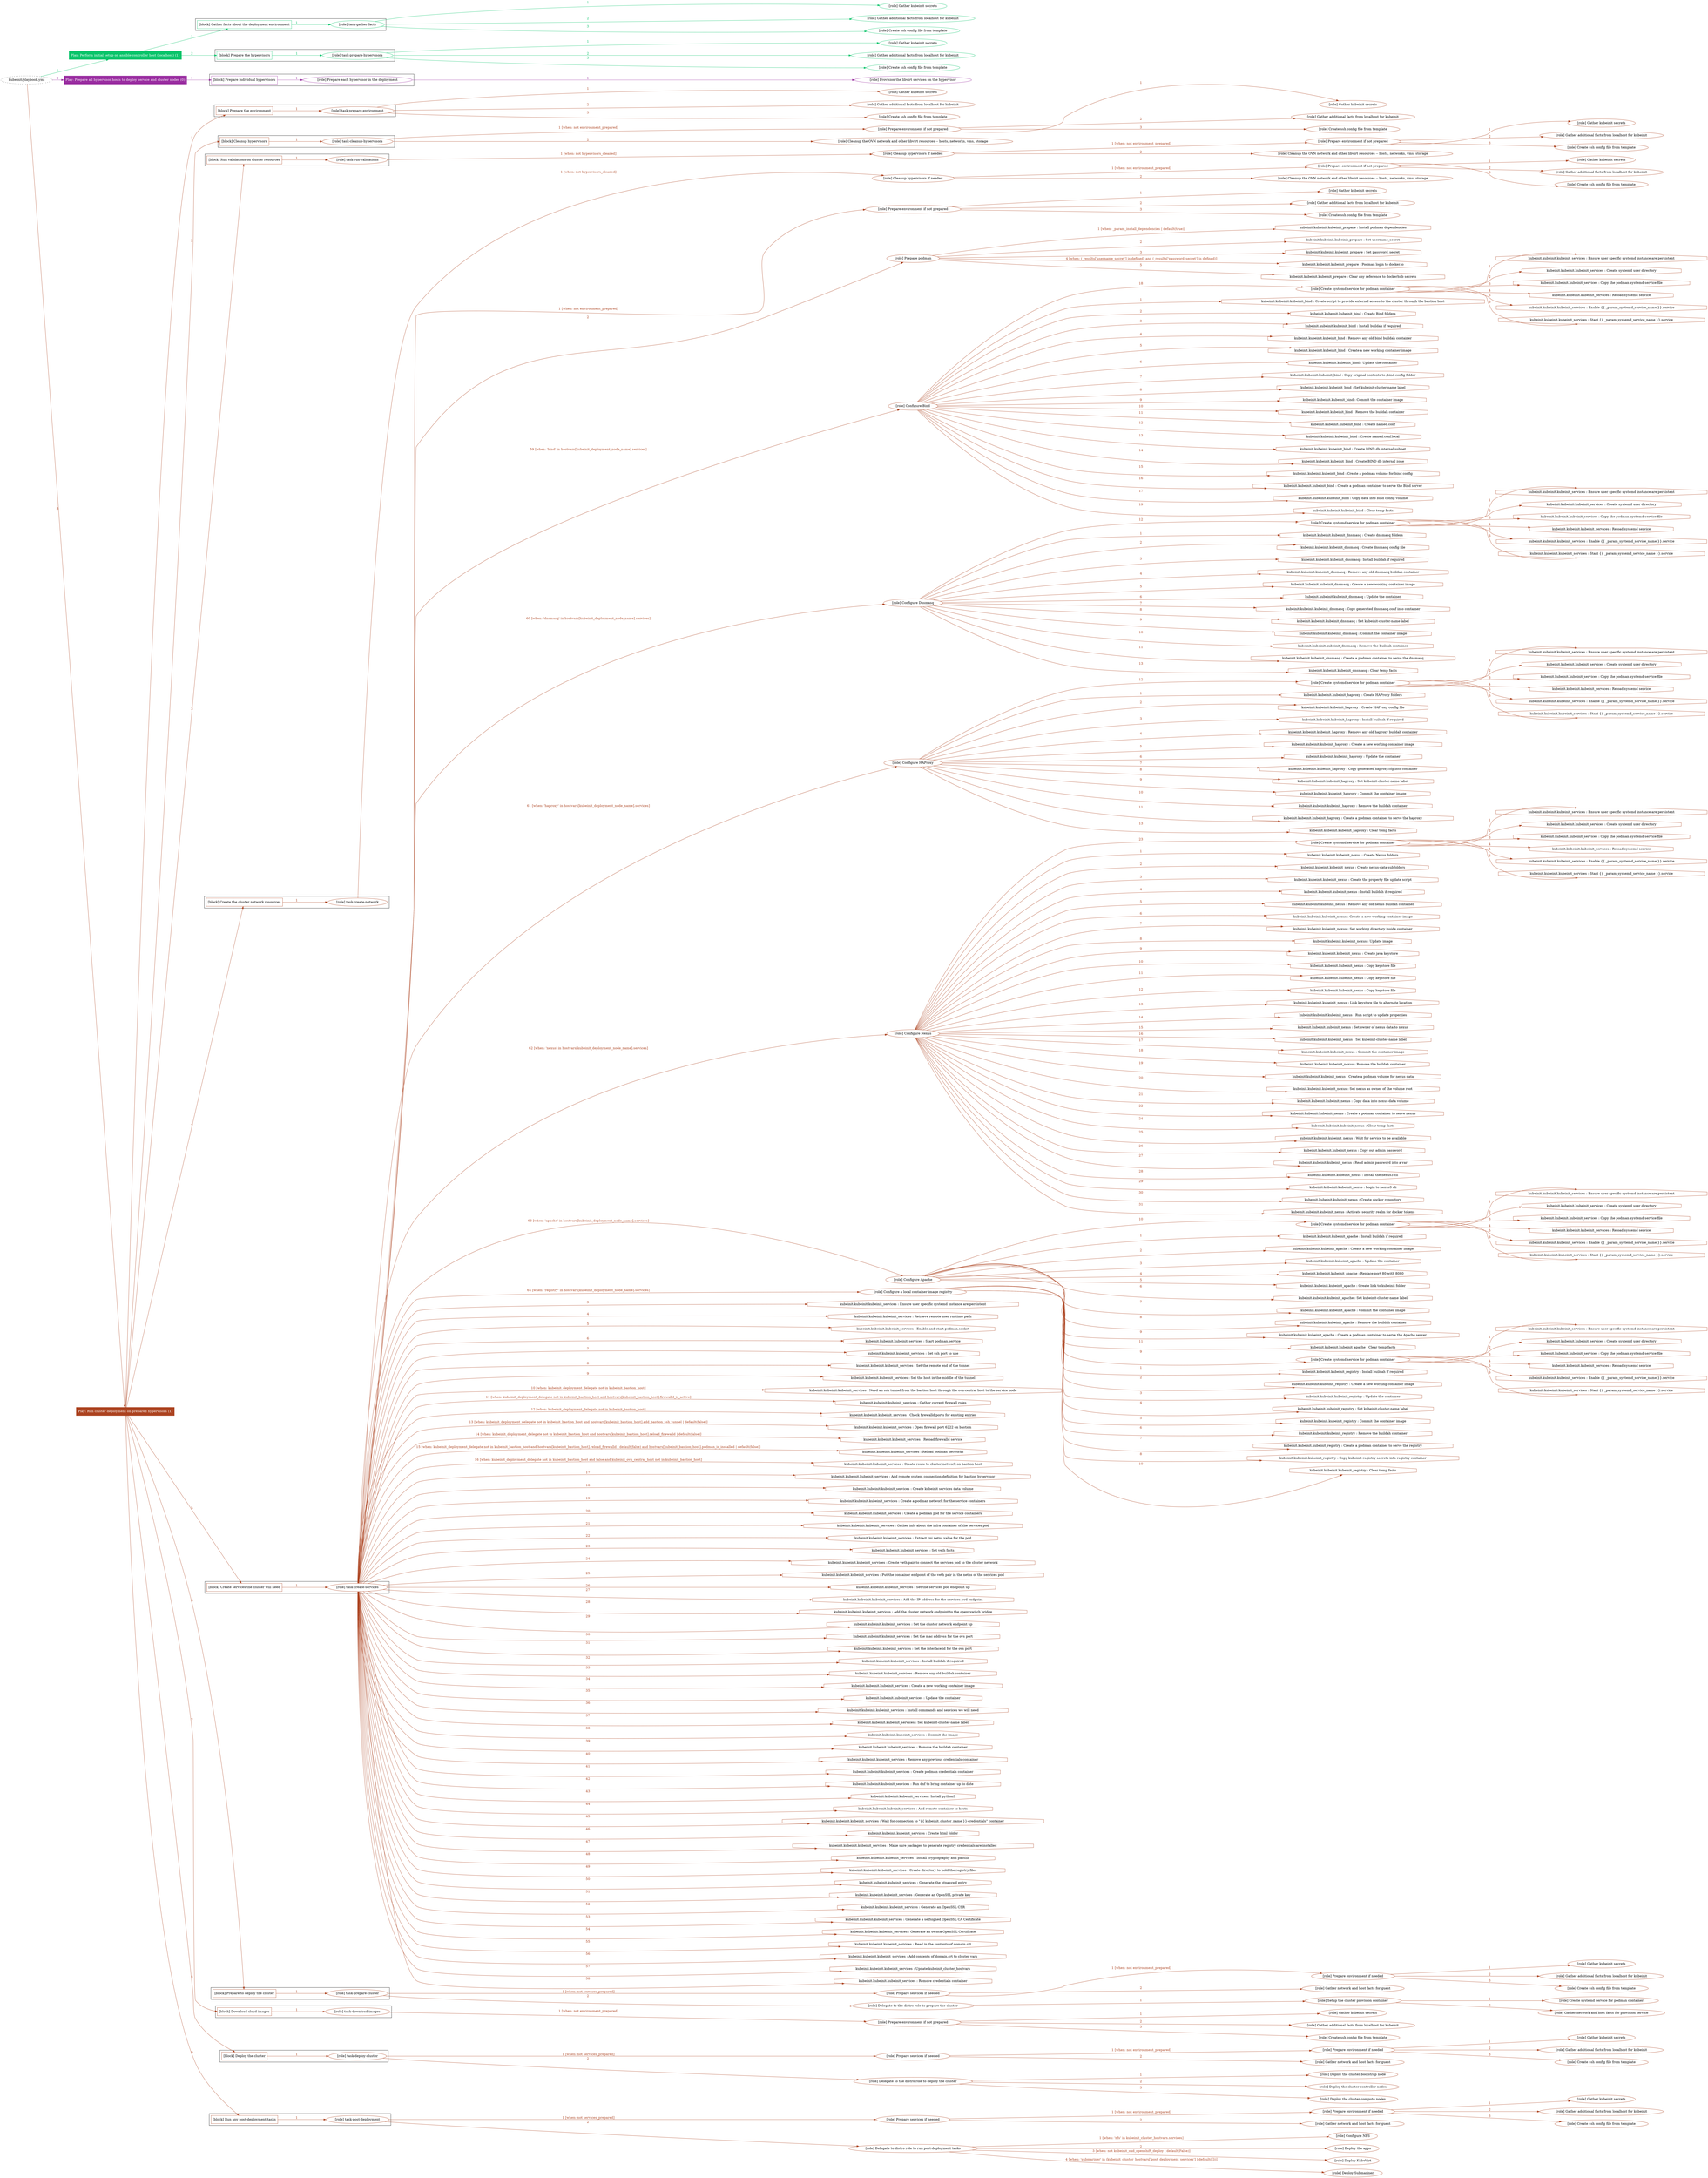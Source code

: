 digraph {
	graph [concentrate=true ordering=in rankdir=LR ratio=fill]
	edge [esep=5 sep=10]
	"kubeinit/playbook.yml" [URL="/home/runner/work/kubeinit/kubeinit/kubeinit/playbook.yml" id=playbook_bc257504 style=dotted]
	play_391ab615 [label="Play: Perform initial setup on ansible-controller host (localhost) (1)" URL="/home/runner/work/kubeinit/kubeinit/kubeinit/playbook.yml" color="#08c46a" fontcolor="#ffffff" id=play_391ab615 shape=box style=filled tooltip=localhost]
	"kubeinit/playbook.yml" -> play_391ab615 [label="1 " color="#08c46a" fontcolor="#08c46a" id=edge_7edd2063 labeltooltip="1 " tooltip="1 "]
	subgraph "Gather kubeinit secrets" {
		role_afa2c422 [label="[role] Gather kubeinit secrets" URL="/home/runner/.ansible/collections/ansible_collections/kubeinit/kubeinit/roles/kubeinit_prepare/tasks/gather_kubeinit_facts.yml" color="#08c46a" id=role_afa2c422 tooltip="Gather kubeinit secrets"]
	}
	subgraph "Gather additional facts from localhost for kubeinit" {
		role_5178b3ac [label="[role] Gather additional facts from localhost for kubeinit" URL="/home/runner/.ansible/collections/ansible_collections/kubeinit/kubeinit/roles/kubeinit_prepare/tasks/gather_kubeinit_facts.yml" color="#08c46a" id=role_5178b3ac tooltip="Gather additional facts from localhost for kubeinit"]
	}
	subgraph "Create ssh config file from template" {
		role_aa5825b2 [label="[role] Create ssh config file from template" URL="/home/runner/.ansible/collections/ansible_collections/kubeinit/kubeinit/roles/kubeinit_prepare/tasks/gather_kubeinit_facts.yml" color="#08c46a" id=role_aa5825b2 tooltip="Create ssh config file from template"]
	}
	subgraph "task-gather-facts" {
		role_0ed51ae8 [label="[role] task-gather-facts" URL="/home/runner/work/kubeinit/kubeinit/kubeinit/playbook.yml" color="#08c46a" id=role_0ed51ae8 tooltip="task-gather-facts"]
		role_0ed51ae8 -> role_afa2c422 [label="1 " color="#08c46a" fontcolor="#08c46a" id=edge_f01d2c9d labeltooltip="1 " tooltip="1 "]
		role_0ed51ae8 -> role_5178b3ac [label="2 " color="#08c46a" fontcolor="#08c46a" id=edge_ce196254 labeltooltip="2 " tooltip="2 "]
		role_0ed51ae8 -> role_aa5825b2 [label="3 " color="#08c46a" fontcolor="#08c46a" id=edge_11d5f822 labeltooltip="3 " tooltip="3 "]
	}
	subgraph "Gather kubeinit secrets" {
		role_516f9118 [label="[role] Gather kubeinit secrets" URL="/home/runner/.ansible/collections/ansible_collections/kubeinit/kubeinit/roles/kubeinit_prepare/tasks/gather_kubeinit_facts.yml" color="#08c46a" id=role_516f9118 tooltip="Gather kubeinit secrets"]
	}
	subgraph "Gather additional facts from localhost for kubeinit" {
		role_21941311 [label="[role] Gather additional facts from localhost for kubeinit" URL="/home/runner/.ansible/collections/ansible_collections/kubeinit/kubeinit/roles/kubeinit_prepare/tasks/gather_kubeinit_facts.yml" color="#08c46a" id=role_21941311 tooltip="Gather additional facts from localhost for kubeinit"]
	}
	subgraph "Create ssh config file from template" {
		role_4769a219 [label="[role] Create ssh config file from template" URL="/home/runner/.ansible/collections/ansible_collections/kubeinit/kubeinit/roles/kubeinit_prepare/tasks/gather_kubeinit_facts.yml" color="#08c46a" id=role_4769a219 tooltip="Create ssh config file from template"]
	}
	subgraph "task-prepare-hypervisors" {
		role_caeb8863 [label="[role] task-prepare-hypervisors" URL="/home/runner/work/kubeinit/kubeinit/kubeinit/playbook.yml" color="#08c46a" id=role_caeb8863 tooltip="task-prepare-hypervisors"]
		role_caeb8863 -> role_516f9118 [label="1 " color="#08c46a" fontcolor="#08c46a" id=edge_1bf28ad6 labeltooltip="1 " tooltip="1 "]
		role_caeb8863 -> role_21941311 [label="2 " color="#08c46a" fontcolor="#08c46a" id=edge_91754759 labeltooltip="2 " tooltip="2 "]
		role_caeb8863 -> role_4769a219 [label="3 " color="#08c46a" fontcolor="#08c46a" id=edge_ad0e5d13 labeltooltip="3 " tooltip="3 "]
	}
	subgraph "Play: Perform initial setup on ansible-controller host (localhost) (1)" {
		play_391ab615 -> block_7fc8394e [label=1 color="#08c46a" fontcolor="#08c46a" id=edge_bee2bc1f labeltooltip=1 tooltip=1]
		subgraph cluster_block_7fc8394e {
			block_7fc8394e [label="[block] Gather facts about the deployment environment" URL="/home/runner/work/kubeinit/kubeinit/kubeinit/playbook.yml" color="#08c46a" id=block_7fc8394e labeltooltip="Gather facts about the deployment environment" shape=box tooltip="Gather facts about the deployment environment"]
			block_7fc8394e -> role_0ed51ae8 [label="1 " color="#08c46a" fontcolor="#08c46a" id=edge_e77a362c labeltooltip="1 " tooltip="1 "]
		}
		play_391ab615 -> block_cbe06747 [label=2 color="#08c46a" fontcolor="#08c46a" id=edge_c46d5e8d labeltooltip=2 tooltip=2]
		subgraph cluster_block_cbe06747 {
			block_cbe06747 [label="[block] Prepare the hypervisors" URL="/home/runner/work/kubeinit/kubeinit/kubeinit/playbook.yml" color="#08c46a" id=block_cbe06747 labeltooltip="Prepare the hypervisors" shape=box tooltip="Prepare the hypervisors"]
			block_cbe06747 -> role_caeb8863 [label="1 " color="#08c46a" fontcolor="#08c46a" id=edge_4b74c57b labeltooltip="1 " tooltip="1 "]
		}
	}
	play_b576eea8 [label="Play: Prepare all hypervisor hosts to deploy service and cluster nodes (0)" URL="/home/runner/work/kubeinit/kubeinit/kubeinit/playbook.yml" color="#992ca0" fontcolor="#ffffff" id=play_b576eea8 shape=box style=filled tooltip="Play: Prepare all hypervisor hosts to deploy service and cluster nodes (0)"]
	"kubeinit/playbook.yml" -> play_b576eea8 [label="2 " color="#992ca0" fontcolor="#992ca0" id=edge_d4128f30 labeltooltip="2 " tooltip="2 "]
	subgraph "Provision the libvirt services on the hypervisor" {
		role_07ed2560 [label="[role] Provision the libvirt services on the hypervisor" URL="/home/runner/.ansible/collections/ansible_collections/kubeinit/kubeinit/roles/kubeinit_prepare/tasks/prepare_hypervisor.yml" color="#992ca0" id=role_07ed2560 tooltip="Provision the libvirt services on the hypervisor"]
	}
	subgraph "Prepare each hypervisor in the deployment" {
		role_5145893d [label="[role] Prepare each hypervisor in the deployment" URL="/home/runner/work/kubeinit/kubeinit/kubeinit/playbook.yml" color="#992ca0" id=role_5145893d tooltip="Prepare each hypervisor in the deployment"]
		role_5145893d -> role_07ed2560 [label="1 " color="#992ca0" fontcolor="#992ca0" id=edge_9cd3d598 labeltooltip="1 " tooltip="1 "]
	}
	subgraph "Play: Prepare all hypervisor hosts to deploy service and cluster nodes (0)" {
		play_b576eea8 -> block_7c19f2c4 [label=1 color="#992ca0" fontcolor="#992ca0" id=edge_0fed6250 labeltooltip=1 tooltip=1]
		subgraph cluster_block_7c19f2c4 {
			block_7c19f2c4 [label="[block] Prepare individual hypervisors" URL="/home/runner/work/kubeinit/kubeinit/kubeinit/playbook.yml" color="#992ca0" id=block_7c19f2c4 labeltooltip="Prepare individual hypervisors" shape=box tooltip="Prepare individual hypervisors"]
			block_7c19f2c4 -> role_5145893d [label="1 " color="#992ca0" fontcolor="#992ca0" id=edge_b7818251 labeltooltip="1 " tooltip="1 "]
		}
	}
	play_f4e7b2d6 [label="Play: Run cluster deployment on prepared hypervisors (1)" URL="/home/runner/work/kubeinit/kubeinit/kubeinit/playbook.yml" color="#ac4320" fontcolor="#ffffff" id=play_f4e7b2d6 shape=box style=filled tooltip=localhost]
	"kubeinit/playbook.yml" -> play_f4e7b2d6 [label="3 " color="#ac4320" fontcolor="#ac4320" id=edge_2c87fe1a labeltooltip="3 " tooltip="3 "]
	subgraph "Gather kubeinit secrets" {
		role_95aba5ae [label="[role] Gather kubeinit secrets" URL="/home/runner/.ansible/collections/ansible_collections/kubeinit/kubeinit/roles/kubeinit_prepare/tasks/gather_kubeinit_facts.yml" color="#ac4320" id=role_95aba5ae tooltip="Gather kubeinit secrets"]
	}
	subgraph "Gather additional facts from localhost for kubeinit" {
		role_b8de2d88 [label="[role] Gather additional facts from localhost for kubeinit" URL="/home/runner/.ansible/collections/ansible_collections/kubeinit/kubeinit/roles/kubeinit_prepare/tasks/gather_kubeinit_facts.yml" color="#ac4320" id=role_b8de2d88 tooltip="Gather additional facts from localhost for kubeinit"]
	}
	subgraph "Create ssh config file from template" {
		role_2aeec155 [label="[role] Create ssh config file from template" URL="/home/runner/.ansible/collections/ansible_collections/kubeinit/kubeinit/roles/kubeinit_prepare/tasks/gather_kubeinit_facts.yml" color="#ac4320" id=role_2aeec155 tooltip="Create ssh config file from template"]
	}
	subgraph "task-prepare-environment" {
		role_7b472b61 [label="[role] task-prepare-environment" URL="/home/runner/work/kubeinit/kubeinit/kubeinit/playbook.yml" color="#ac4320" id=role_7b472b61 tooltip="task-prepare-environment"]
		role_7b472b61 -> role_95aba5ae [label="1 " color="#ac4320" fontcolor="#ac4320" id=edge_0ab3fd1f labeltooltip="1 " tooltip="1 "]
		role_7b472b61 -> role_b8de2d88 [label="2 " color="#ac4320" fontcolor="#ac4320" id=edge_a4791916 labeltooltip="2 " tooltip="2 "]
		role_7b472b61 -> role_2aeec155 [label="3 " color="#ac4320" fontcolor="#ac4320" id=edge_1d5cd3aa labeltooltip="3 " tooltip="3 "]
	}
	subgraph "Gather kubeinit secrets" {
		role_a04ffef6 [label="[role] Gather kubeinit secrets" URL="/home/runner/.ansible/collections/ansible_collections/kubeinit/kubeinit/roles/kubeinit_prepare/tasks/gather_kubeinit_facts.yml" color="#ac4320" id=role_a04ffef6 tooltip="Gather kubeinit secrets"]
	}
	subgraph "Gather additional facts from localhost for kubeinit" {
		role_21a534a7 [label="[role] Gather additional facts from localhost for kubeinit" URL="/home/runner/.ansible/collections/ansible_collections/kubeinit/kubeinit/roles/kubeinit_prepare/tasks/gather_kubeinit_facts.yml" color="#ac4320" id=role_21a534a7 tooltip="Gather additional facts from localhost for kubeinit"]
	}
	subgraph "Create ssh config file from template" {
		role_45b9ec95 [label="[role] Create ssh config file from template" URL="/home/runner/.ansible/collections/ansible_collections/kubeinit/kubeinit/roles/kubeinit_prepare/tasks/gather_kubeinit_facts.yml" color="#ac4320" id=role_45b9ec95 tooltip="Create ssh config file from template"]
	}
	subgraph "Prepare environment if not prepared" {
		role_9edef2d4 [label="[role] Prepare environment if not prepared" URL="/home/runner/.ansible/collections/ansible_collections/kubeinit/kubeinit/roles/kubeinit_prepare/tasks/cleanup_hypervisors.yml" color="#ac4320" id=role_9edef2d4 tooltip="Prepare environment if not prepared"]
		role_9edef2d4 -> role_a04ffef6 [label="1 " color="#ac4320" fontcolor="#ac4320" id=edge_dfbf771b labeltooltip="1 " tooltip="1 "]
		role_9edef2d4 -> role_21a534a7 [label="2 " color="#ac4320" fontcolor="#ac4320" id=edge_4fde3881 labeltooltip="2 " tooltip="2 "]
		role_9edef2d4 -> role_45b9ec95 [label="3 " color="#ac4320" fontcolor="#ac4320" id=edge_c715b062 labeltooltip="3 " tooltip="3 "]
	}
	subgraph "Cleanup the OVN network and other libvirt resources -- hosts, networks, vms, storage" {
		role_418cac1c [label="[role] Cleanup the OVN network and other libvirt resources -- hosts, networks, vms, storage" URL="/home/runner/.ansible/collections/ansible_collections/kubeinit/kubeinit/roles/kubeinit_prepare/tasks/cleanup_hypervisors.yml" color="#ac4320" id=role_418cac1c tooltip="Cleanup the OVN network and other libvirt resources -- hosts, networks, vms, storage"]
	}
	subgraph "task-cleanup-hypervisors" {
		role_618d1521 [label="[role] task-cleanup-hypervisors" URL="/home/runner/work/kubeinit/kubeinit/kubeinit/playbook.yml" color="#ac4320" id=role_618d1521 tooltip="task-cleanup-hypervisors"]
		role_618d1521 -> role_9edef2d4 [label="1 [when: not environment_prepared]" color="#ac4320" fontcolor="#ac4320" id=edge_0dd1ae15 labeltooltip="1 [when: not environment_prepared]" tooltip="1 [when: not environment_prepared]"]
		role_618d1521 -> role_418cac1c [label="2 " color="#ac4320" fontcolor="#ac4320" id=edge_7d0168a6 labeltooltip="2 " tooltip="2 "]
	}
	subgraph "Gather kubeinit secrets" {
		role_774dc58d [label="[role] Gather kubeinit secrets" URL="/home/runner/.ansible/collections/ansible_collections/kubeinit/kubeinit/roles/kubeinit_prepare/tasks/gather_kubeinit_facts.yml" color="#ac4320" id=role_774dc58d tooltip="Gather kubeinit secrets"]
	}
	subgraph "Gather additional facts from localhost for kubeinit" {
		role_8b6d1395 [label="[role] Gather additional facts from localhost for kubeinit" URL="/home/runner/.ansible/collections/ansible_collections/kubeinit/kubeinit/roles/kubeinit_prepare/tasks/gather_kubeinit_facts.yml" color="#ac4320" id=role_8b6d1395 tooltip="Gather additional facts from localhost for kubeinit"]
	}
	subgraph "Create ssh config file from template" {
		role_5f07bbb8 [label="[role] Create ssh config file from template" URL="/home/runner/.ansible/collections/ansible_collections/kubeinit/kubeinit/roles/kubeinit_prepare/tasks/gather_kubeinit_facts.yml" color="#ac4320" id=role_5f07bbb8 tooltip="Create ssh config file from template"]
	}
	subgraph "Prepare environment if not prepared" {
		role_8621760f [label="[role] Prepare environment if not prepared" URL="/home/runner/.ansible/collections/ansible_collections/kubeinit/kubeinit/roles/kubeinit_prepare/tasks/cleanup_hypervisors.yml" color="#ac4320" id=role_8621760f tooltip="Prepare environment if not prepared"]
		role_8621760f -> role_774dc58d [label="1 " color="#ac4320" fontcolor="#ac4320" id=edge_21026765 labeltooltip="1 " tooltip="1 "]
		role_8621760f -> role_8b6d1395 [label="2 " color="#ac4320" fontcolor="#ac4320" id=edge_3eb36627 labeltooltip="2 " tooltip="2 "]
		role_8621760f -> role_5f07bbb8 [label="3 " color="#ac4320" fontcolor="#ac4320" id=edge_d61e7105 labeltooltip="3 " tooltip="3 "]
	}
	subgraph "Cleanup the OVN network and other libvirt resources -- hosts, networks, vms, storage" {
		role_172bfe02 [label="[role] Cleanup the OVN network and other libvirt resources -- hosts, networks, vms, storage" URL="/home/runner/.ansible/collections/ansible_collections/kubeinit/kubeinit/roles/kubeinit_prepare/tasks/cleanup_hypervisors.yml" color="#ac4320" id=role_172bfe02 tooltip="Cleanup the OVN network and other libvirt resources -- hosts, networks, vms, storage"]
	}
	subgraph "Cleanup hypervisors if needed" {
		role_96500385 [label="[role] Cleanup hypervisors if needed" URL="/home/runner/.ansible/collections/ansible_collections/kubeinit/kubeinit/roles/kubeinit_validations/tasks/main.yml" color="#ac4320" id=role_96500385 tooltip="Cleanup hypervisors if needed"]
		role_96500385 -> role_8621760f [label="1 [when: not environment_prepared]" color="#ac4320" fontcolor="#ac4320" id=edge_2c7cbb0a labeltooltip="1 [when: not environment_prepared]" tooltip="1 [when: not environment_prepared]"]
		role_96500385 -> role_172bfe02 [label="2 " color="#ac4320" fontcolor="#ac4320" id=edge_af8a74b4 labeltooltip="2 " tooltip="2 "]
	}
	subgraph "task-run-validations" {
		role_affd1967 [label="[role] task-run-validations" URL="/home/runner/work/kubeinit/kubeinit/kubeinit/playbook.yml" color="#ac4320" id=role_affd1967 tooltip="task-run-validations"]
		role_affd1967 -> role_96500385 [label="1 [when: not hypervisors_cleaned]" color="#ac4320" fontcolor="#ac4320" id=edge_0b2bab2a labeltooltip="1 [when: not hypervisors_cleaned]" tooltip="1 [when: not hypervisors_cleaned]"]
	}
	subgraph "Gather kubeinit secrets" {
		role_d34c6eab [label="[role] Gather kubeinit secrets" URL="/home/runner/.ansible/collections/ansible_collections/kubeinit/kubeinit/roles/kubeinit_prepare/tasks/gather_kubeinit_facts.yml" color="#ac4320" id=role_d34c6eab tooltip="Gather kubeinit secrets"]
	}
	subgraph "Gather additional facts from localhost for kubeinit" {
		role_3d0da3f8 [label="[role] Gather additional facts from localhost for kubeinit" URL="/home/runner/.ansible/collections/ansible_collections/kubeinit/kubeinit/roles/kubeinit_prepare/tasks/gather_kubeinit_facts.yml" color="#ac4320" id=role_3d0da3f8 tooltip="Gather additional facts from localhost for kubeinit"]
	}
	subgraph "Create ssh config file from template" {
		role_c33710d7 [label="[role] Create ssh config file from template" URL="/home/runner/.ansible/collections/ansible_collections/kubeinit/kubeinit/roles/kubeinit_prepare/tasks/gather_kubeinit_facts.yml" color="#ac4320" id=role_c33710d7 tooltip="Create ssh config file from template"]
	}
	subgraph "Prepare environment if not prepared" {
		role_05850f7b [label="[role] Prepare environment if not prepared" URL="/home/runner/.ansible/collections/ansible_collections/kubeinit/kubeinit/roles/kubeinit_prepare/tasks/cleanup_hypervisors.yml" color="#ac4320" id=role_05850f7b tooltip="Prepare environment if not prepared"]
		role_05850f7b -> role_d34c6eab [label="1 " color="#ac4320" fontcolor="#ac4320" id=edge_30a845fa labeltooltip="1 " tooltip="1 "]
		role_05850f7b -> role_3d0da3f8 [label="2 " color="#ac4320" fontcolor="#ac4320" id=edge_b654646c labeltooltip="2 " tooltip="2 "]
		role_05850f7b -> role_c33710d7 [label="3 " color="#ac4320" fontcolor="#ac4320" id=edge_43d149c4 labeltooltip="3 " tooltip="3 "]
	}
	subgraph "Cleanup the OVN network and other libvirt resources -- hosts, networks, vms, storage" {
		role_56daddee [label="[role] Cleanup the OVN network and other libvirt resources -- hosts, networks, vms, storage" URL="/home/runner/.ansible/collections/ansible_collections/kubeinit/kubeinit/roles/kubeinit_prepare/tasks/cleanup_hypervisors.yml" color="#ac4320" id=role_56daddee tooltip="Cleanup the OVN network and other libvirt resources -- hosts, networks, vms, storage"]
	}
	subgraph "Cleanup hypervisors if needed" {
		role_93cb6eb3 [label="[role] Cleanup hypervisors if needed" URL="/home/runner/.ansible/collections/ansible_collections/kubeinit/kubeinit/roles/kubeinit_libvirt/tasks/create_network.yml" color="#ac4320" id=role_93cb6eb3 tooltip="Cleanup hypervisors if needed"]
		role_93cb6eb3 -> role_05850f7b [label="1 [when: not environment_prepared]" color="#ac4320" fontcolor="#ac4320" id=edge_5f8375d8 labeltooltip="1 [when: not environment_prepared]" tooltip="1 [when: not environment_prepared]"]
		role_93cb6eb3 -> role_56daddee [label="2 " color="#ac4320" fontcolor="#ac4320" id=edge_22b0592a labeltooltip="2 " tooltip="2 "]
	}
	subgraph "task-create-network" {
		role_0b441ca3 [label="[role] task-create-network" URL="/home/runner/work/kubeinit/kubeinit/kubeinit/playbook.yml" color="#ac4320" id=role_0b441ca3 tooltip="task-create-network"]
		role_0b441ca3 -> role_93cb6eb3 [label="1 [when: not hypervisors_cleaned]" color="#ac4320" fontcolor="#ac4320" id=edge_5a6fd3f5 labeltooltip="1 [when: not hypervisors_cleaned]" tooltip="1 [when: not hypervisors_cleaned]"]
	}
	subgraph "Gather kubeinit secrets" {
		role_511ff6e8 [label="[role] Gather kubeinit secrets" URL="/home/runner/.ansible/collections/ansible_collections/kubeinit/kubeinit/roles/kubeinit_prepare/tasks/gather_kubeinit_facts.yml" color="#ac4320" id=role_511ff6e8 tooltip="Gather kubeinit secrets"]
	}
	subgraph "Gather additional facts from localhost for kubeinit" {
		role_4a82e9d1 [label="[role] Gather additional facts from localhost for kubeinit" URL="/home/runner/.ansible/collections/ansible_collections/kubeinit/kubeinit/roles/kubeinit_prepare/tasks/gather_kubeinit_facts.yml" color="#ac4320" id=role_4a82e9d1 tooltip="Gather additional facts from localhost for kubeinit"]
	}
	subgraph "Create ssh config file from template" {
		role_b246c0f6 [label="[role] Create ssh config file from template" URL="/home/runner/.ansible/collections/ansible_collections/kubeinit/kubeinit/roles/kubeinit_prepare/tasks/gather_kubeinit_facts.yml" color="#ac4320" id=role_b246c0f6 tooltip="Create ssh config file from template"]
	}
	subgraph "Prepare environment if not prepared" {
		role_dcf09b98 [label="[role] Prepare environment if not prepared" URL="/home/runner/.ansible/collections/ansible_collections/kubeinit/kubeinit/roles/kubeinit_services/tasks/main.yml" color="#ac4320" id=role_dcf09b98 tooltip="Prepare environment if not prepared"]
		role_dcf09b98 -> role_511ff6e8 [label="1 " color="#ac4320" fontcolor="#ac4320" id=edge_470a8f14 labeltooltip="1 " tooltip="1 "]
		role_dcf09b98 -> role_4a82e9d1 [label="2 " color="#ac4320" fontcolor="#ac4320" id=edge_e729cf4e labeltooltip="2 " tooltip="2 "]
		role_dcf09b98 -> role_b246c0f6 [label="3 " color="#ac4320" fontcolor="#ac4320" id=edge_68ff5b43 labeltooltip="3 " tooltip="3 "]
	}
	subgraph "Prepare podman" {
		role_89c77f69 [label="[role] Prepare podman" URL="/home/runner/.ansible/collections/ansible_collections/kubeinit/kubeinit/roles/kubeinit_services/tasks/00_create_service_pod.yml" color="#ac4320" id=role_89c77f69 tooltip="Prepare podman"]
		task_1a218ed7 [label="kubeinit.kubeinit.kubeinit_prepare : Install podman dependencies" URL="/home/runner/.ansible/collections/ansible_collections/kubeinit/kubeinit/roles/kubeinit_prepare/tasks/prepare_podman.yml" color="#ac4320" id=task_1a218ed7 shape=octagon tooltip="kubeinit.kubeinit.kubeinit_prepare : Install podman dependencies"]
		role_89c77f69 -> task_1a218ed7 [label="1 [when: _param_install_dependencies | default(true)]" color="#ac4320" fontcolor="#ac4320" id=edge_977f972d labeltooltip="1 [when: _param_install_dependencies | default(true)]" tooltip="1 [when: _param_install_dependencies | default(true)]"]
		task_ace871d7 [label="kubeinit.kubeinit.kubeinit_prepare : Set username_secret" URL="/home/runner/.ansible/collections/ansible_collections/kubeinit/kubeinit/roles/kubeinit_prepare/tasks/prepare_podman.yml" color="#ac4320" id=task_ace871d7 shape=octagon tooltip="kubeinit.kubeinit.kubeinit_prepare : Set username_secret"]
		role_89c77f69 -> task_ace871d7 [label="2 " color="#ac4320" fontcolor="#ac4320" id=edge_77c90eb8 labeltooltip="2 " tooltip="2 "]
		task_cf8f3f36 [label="kubeinit.kubeinit.kubeinit_prepare : Set password_secret" URL="/home/runner/.ansible/collections/ansible_collections/kubeinit/kubeinit/roles/kubeinit_prepare/tasks/prepare_podman.yml" color="#ac4320" id=task_cf8f3f36 shape=octagon tooltip="kubeinit.kubeinit.kubeinit_prepare : Set password_secret"]
		role_89c77f69 -> task_cf8f3f36 [label="3 " color="#ac4320" fontcolor="#ac4320" id=edge_d2689e77 labeltooltip="3 " tooltip="3 "]
		task_f13126cf [label="kubeinit.kubeinit.kubeinit_prepare : Podman login to docker.io" URL="/home/runner/.ansible/collections/ansible_collections/kubeinit/kubeinit/roles/kubeinit_prepare/tasks/prepare_podman.yml" color="#ac4320" id=task_f13126cf shape=octagon tooltip="kubeinit.kubeinit.kubeinit_prepare : Podman login to docker.io"]
		role_89c77f69 -> task_f13126cf [label="4 [when: (_results['username_secret'] is defined) and (_results['password_secret'] is defined)]" color="#ac4320" fontcolor="#ac4320" id=edge_669c9a06 labeltooltip="4 [when: (_results['username_secret'] is defined) and (_results['password_secret'] is defined)]" tooltip="4 [when: (_results['username_secret'] is defined) and (_results['password_secret'] is defined)]"]
		task_89f9fa93 [label="kubeinit.kubeinit.kubeinit_prepare : Clear any reference to dockerhub secrets" URL="/home/runner/.ansible/collections/ansible_collections/kubeinit/kubeinit/roles/kubeinit_prepare/tasks/prepare_podman.yml" color="#ac4320" id=task_89f9fa93 shape=octagon tooltip="kubeinit.kubeinit.kubeinit_prepare : Clear any reference to dockerhub secrets"]
		role_89c77f69 -> task_89f9fa93 [label="5 " color="#ac4320" fontcolor="#ac4320" id=edge_91f0f8bf labeltooltip="5 " tooltip="5 "]
	}
	subgraph "Create systemd service for podman container" {
		role_474bb795 [label="[role] Create systemd service for podman container" URL="/home/runner/.ansible/collections/ansible_collections/kubeinit/kubeinit/roles/kubeinit_bind/tasks/main.yml" color="#ac4320" id=role_474bb795 tooltip="Create systemd service for podman container"]
		task_9befc9e9 [label="kubeinit.kubeinit.kubeinit_services : Ensure user specific systemd instance are persistent" URL="/home/runner/.ansible/collections/ansible_collections/kubeinit/kubeinit/roles/kubeinit_services/tasks/create_managed_service.yml" color="#ac4320" id=task_9befc9e9 shape=octagon tooltip="kubeinit.kubeinit.kubeinit_services : Ensure user specific systemd instance are persistent"]
		role_474bb795 -> task_9befc9e9 [label="1 " color="#ac4320" fontcolor="#ac4320" id=edge_1517f287 labeltooltip="1 " tooltip="1 "]
		task_94b25f4b [label="kubeinit.kubeinit.kubeinit_services : Create systemd user directory" URL="/home/runner/.ansible/collections/ansible_collections/kubeinit/kubeinit/roles/kubeinit_services/tasks/create_managed_service.yml" color="#ac4320" id=task_94b25f4b shape=octagon tooltip="kubeinit.kubeinit.kubeinit_services : Create systemd user directory"]
		role_474bb795 -> task_94b25f4b [label="2 " color="#ac4320" fontcolor="#ac4320" id=edge_861d098e labeltooltip="2 " tooltip="2 "]
		task_0bcb4a0f [label="kubeinit.kubeinit.kubeinit_services : Copy the podman systemd service file" URL="/home/runner/.ansible/collections/ansible_collections/kubeinit/kubeinit/roles/kubeinit_services/tasks/create_managed_service.yml" color="#ac4320" id=task_0bcb4a0f shape=octagon tooltip="kubeinit.kubeinit.kubeinit_services : Copy the podman systemd service file"]
		role_474bb795 -> task_0bcb4a0f [label="3 " color="#ac4320" fontcolor="#ac4320" id=edge_673ee8d9 labeltooltip="3 " tooltip="3 "]
		task_8e49a560 [label="kubeinit.kubeinit.kubeinit_services : Reload systemd service" URL="/home/runner/.ansible/collections/ansible_collections/kubeinit/kubeinit/roles/kubeinit_services/tasks/create_managed_service.yml" color="#ac4320" id=task_8e49a560 shape=octagon tooltip="kubeinit.kubeinit.kubeinit_services : Reload systemd service"]
		role_474bb795 -> task_8e49a560 [label="4 " color="#ac4320" fontcolor="#ac4320" id=edge_d0620963 labeltooltip="4 " tooltip="4 "]
		task_254a027e [label="kubeinit.kubeinit.kubeinit_services : Enable {{ _param_systemd_service_name }}.service" URL="/home/runner/.ansible/collections/ansible_collections/kubeinit/kubeinit/roles/kubeinit_services/tasks/create_managed_service.yml" color="#ac4320" id=task_254a027e shape=octagon tooltip="kubeinit.kubeinit.kubeinit_services : Enable {{ _param_systemd_service_name }}.service"]
		role_474bb795 -> task_254a027e [label="5 " color="#ac4320" fontcolor="#ac4320" id=edge_b68feae0 labeltooltip="5 " tooltip="5 "]
		task_c7af5d1b [label="kubeinit.kubeinit.kubeinit_services : Start {{ _param_systemd_service_name }}.service" URL="/home/runner/.ansible/collections/ansible_collections/kubeinit/kubeinit/roles/kubeinit_services/tasks/create_managed_service.yml" color="#ac4320" id=task_c7af5d1b shape=octagon tooltip="kubeinit.kubeinit.kubeinit_services : Start {{ _param_systemd_service_name }}.service"]
		role_474bb795 -> task_c7af5d1b [label="6 " color="#ac4320" fontcolor="#ac4320" id=edge_b556b9a4 labeltooltip="6 " tooltip="6 "]
	}
	subgraph "Configure Bind" {
		role_1175fdef [label="[role] Configure Bind" URL="/home/runner/.ansible/collections/ansible_collections/kubeinit/kubeinit/roles/kubeinit_services/tasks/start_services_containers.yml" color="#ac4320" id=role_1175fdef tooltip="Configure Bind"]
		task_32388ad4 [label="kubeinit.kubeinit.kubeinit_bind : Create script to provide external access to the cluster through the bastion host" URL="/home/runner/.ansible/collections/ansible_collections/kubeinit/kubeinit/roles/kubeinit_bind/tasks/main.yml" color="#ac4320" id=task_32388ad4 shape=octagon tooltip="kubeinit.kubeinit.kubeinit_bind : Create script to provide external access to the cluster through the bastion host"]
		role_1175fdef -> task_32388ad4 [label="1 " color="#ac4320" fontcolor="#ac4320" id=edge_89beeda4 labeltooltip="1 " tooltip="1 "]
		task_d674839e [label="kubeinit.kubeinit.kubeinit_bind : Create Bind folders" URL="/home/runner/.ansible/collections/ansible_collections/kubeinit/kubeinit/roles/kubeinit_bind/tasks/main.yml" color="#ac4320" id=task_d674839e shape=octagon tooltip="kubeinit.kubeinit.kubeinit_bind : Create Bind folders"]
		role_1175fdef -> task_d674839e [label="2 " color="#ac4320" fontcolor="#ac4320" id=edge_fe9df145 labeltooltip="2 " tooltip="2 "]
		task_6960db9f [label="kubeinit.kubeinit.kubeinit_bind : Install buildah if required" URL="/home/runner/.ansible/collections/ansible_collections/kubeinit/kubeinit/roles/kubeinit_bind/tasks/main.yml" color="#ac4320" id=task_6960db9f shape=octagon tooltip="kubeinit.kubeinit.kubeinit_bind : Install buildah if required"]
		role_1175fdef -> task_6960db9f [label="3 " color="#ac4320" fontcolor="#ac4320" id=edge_27600a0d labeltooltip="3 " tooltip="3 "]
		task_4d179d9d [label="kubeinit.kubeinit.kubeinit_bind : Remove any old bind buildah container" URL="/home/runner/.ansible/collections/ansible_collections/kubeinit/kubeinit/roles/kubeinit_bind/tasks/main.yml" color="#ac4320" id=task_4d179d9d shape=octagon tooltip="kubeinit.kubeinit.kubeinit_bind : Remove any old bind buildah container"]
		role_1175fdef -> task_4d179d9d [label="4 " color="#ac4320" fontcolor="#ac4320" id=edge_3a94dd42 labeltooltip="4 " tooltip="4 "]
		task_36b6e96a [label="kubeinit.kubeinit.kubeinit_bind : Create a new working container image" URL="/home/runner/.ansible/collections/ansible_collections/kubeinit/kubeinit/roles/kubeinit_bind/tasks/main.yml" color="#ac4320" id=task_36b6e96a shape=octagon tooltip="kubeinit.kubeinit.kubeinit_bind : Create a new working container image"]
		role_1175fdef -> task_36b6e96a [label="5 " color="#ac4320" fontcolor="#ac4320" id=edge_09d85c41 labeltooltip="5 " tooltip="5 "]
		task_7dac6a5e [label="kubeinit.kubeinit.kubeinit_bind : Update the container" URL="/home/runner/.ansible/collections/ansible_collections/kubeinit/kubeinit/roles/kubeinit_bind/tasks/main.yml" color="#ac4320" id=task_7dac6a5e shape=octagon tooltip="kubeinit.kubeinit.kubeinit_bind : Update the container"]
		role_1175fdef -> task_7dac6a5e [label="6 " color="#ac4320" fontcolor="#ac4320" id=edge_b2509dd6 labeltooltip="6 " tooltip="6 "]
		task_3e9f7ea2 [label="kubeinit.kubeinit.kubeinit_bind : Copy original contents to /bind-config folder" URL="/home/runner/.ansible/collections/ansible_collections/kubeinit/kubeinit/roles/kubeinit_bind/tasks/main.yml" color="#ac4320" id=task_3e9f7ea2 shape=octagon tooltip="kubeinit.kubeinit.kubeinit_bind : Copy original contents to /bind-config folder"]
		role_1175fdef -> task_3e9f7ea2 [label="7 " color="#ac4320" fontcolor="#ac4320" id=edge_4f9a6f77 labeltooltip="7 " tooltip="7 "]
		task_43505643 [label="kubeinit.kubeinit.kubeinit_bind : Set kubeinit-cluster-name label" URL="/home/runner/.ansible/collections/ansible_collections/kubeinit/kubeinit/roles/kubeinit_bind/tasks/main.yml" color="#ac4320" id=task_43505643 shape=octagon tooltip="kubeinit.kubeinit.kubeinit_bind : Set kubeinit-cluster-name label"]
		role_1175fdef -> task_43505643 [label="8 " color="#ac4320" fontcolor="#ac4320" id=edge_ea974281 labeltooltip="8 " tooltip="8 "]
		task_fd8789de [label="kubeinit.kubeinit.kubeinit_bind : Commit the container image" URL="/home/runner/.ansible/collections/ansible_collections/kubeinit/kubeinit/roles/kubeinit_bind/tasks/main.yml" color="#ac4320" id=task_fd8789de shape=octagon tooltip="kubeinit.kubeinit.kubeinit_bind : Commit the container image"]
		role_1175fdef -> task_fd8789de [label="9 " color="#ac4320" fontcolor="#ac4320" id=edge_d8a75e24 labeltooltip="9 " tooltip="9 "]
		task_e0263daa [label="kubeinit.kubeinit.kubeinit_bind : Remove the buildah container" URL="/home/runner/.ansible/collections/ansible_collections/kubeinit/kubeinit/roles/kubeinit_bind/tasks/main.yml" color="#ac4320" id=task_e0263daa shape=octagon tooltip="kubeinit.kubeinit.kubeinit_bind : Remove the buildah container"]
		role_1175fdef -> task_e0263daa [label="10 " color="#ac4320" fontcolor="#ac4320" id=edge_404b0477 labeltooltip="10 " tooltip="10 "]
		task_98ab4baf [label="kubeinit.kubeinit.kubeinit_bind : Create named.conf" URL="/home/runner/.ansible/collections/ansible_collections/kubeinit/kubeinit/roles/kubeinit_bind/tasks/main.yml" color="#ac4320" id=task_98ab4baf shape=octagon tooltip="kubeinit.kubeinit.kubeinit_bind : Create named.conf"]
		role_1175fdef -> task_98ab4baf [label="11 " color="#ac4320" fontcolor="#ac4320" id=edge_d5026547 labeltooltip="11 " tooltip="11 "]
		task_931b2a44 [label="kubeinit.kubeinit.kubeinit_bind : Create named.conf.local" URL="/home/runner/.ansible/collections/ansible_collections/kubeinit/kubeinit/roles/kubeinit_bind/tasks/main.yml" color="#ac4320" id=task_931b2a44 shape=octagon tooltip="kubeinit.kubeinit.kubeinit_bind : Create named.conf.local"]
		role_1175fdef -> task_931b2a44 [label="12 " color="#ac4320" fontcolor="#ac4320" id=edge_543d6580 labeltooltip="12 " tooltip="12 "]
		task_eb9697cf [label="kubeinit.kubeinit.kubeinit_bind : Create BIND db internal subnet" URL="/home/runner/.ansible/collections/ansible_collections/kubeinit/kubeinit/roles/kubeinit_bind/tasks/main.yml" color="#ac4320" id=task_eb9697cf shape=octagon tooltip="kubeinit.kubeinit.kubeinit_bind : Create BIND db internal subnet"]
		role_1175fdef -> task_eb9697cf [label="13 " color="#ac4320" fontcolor="#ac4320" id=edge_49c1d073 labeltooltip="13 " tooltip="13 "]
		task_04a2ca8f [label="kubeinit.kubeinit.kubeinit_bind : Create BIND db internal zone" URL="/home/runner/.ansible/collections/ansible_collections/kubeinit/kubeinit/roles/kubeinit_bind/tasks/main.yml" color="#ac4320" id=task_04a2ca8f shape=octagon tooltip="kubeinit.kubeinit.kubeinit_bind : Create BIND db internal zone"]
		role_1175fdef -> task_04a2ca8f [label="14 " color="#ac4320" fontcolor="#ac4320" id=edge_59c0cb48 labeltooltip="14 " tooltip="14 "]
		task_307dbbbe [label="kubeinit.kubeinit.kubeinit_bind : Create a podman volume for bind config" URL="/home/runner/.ansible/collections/ansible_collections/kubeinit/kubeinit/roles/kubeinit_bind/tasks/main.yml" color="#ac4320" id=task_307dbbbe shape=octagon tooltip="kubeinit.kubeinit.kubeinit_bind : Create a podman volume for bind config"]
		role_1175fdef -> task_307dbbbe [label="15 " color="#ac4320" fontcolor="#ac4320" id=edge_63b944c3 labeltooltip="15 " tooltip="15 "]
		task_1d21a1a4 [label="kubeinit.kubeinit.kubeinit_bind : Create a podman container to serve the Bind server" URL="/home/runner/.ansible/collections/ansible_collections/kubeinit/kubeinit/roles/kubeinit_bind/tasks/main.yml" color="#ac4320" id=task_1d21a1a4 shape=octagon tooltip="kubeinit.kubeinit.kubeinit_bind : Create a podman container to serve the Bind server"]
		role_1175fdef -> task_1d21a1a4 [label="16 " color="#ac4320" fontcolor="#ac4320" id=edge_648cdadd labeltooltip="16 " tooltip="16 "]
		task_23682e22 [label="kubeinit.kubeinit.kubeinit_bind : Copy data into bind config volume" URL="/home/runner/.ansible/collections/ansible_collections/kubeinit/kubeinit/roles/kubeinit_bind/tasks/main.yml" color="#ac4320" id=task_23682e22 shape=octagon tooltip="kubeinit.kubeinit.kubeinit_bind : Copy data into bind config volume"]
		role_1175fdef -> task_23682e22 [label="17 " color="#ac4320" fontcolor="#ac4320" id=edge_c5aa4930 labeltooltip="17 " tooltip="17 "]
		role_1175fdef -> role_474bb795 [label="18 " color="#ac4320" fontcolor="#ac4320" id=edge_ebec968e labeltooltip="18 " tooltip="18 "]
		task_e4fbadda [label="kubeinit.kubeinit.kubeinit_bind : Clear temp facts" URL="/home/runner/.ansible/collections/ansible_collections/kubeinit/kubeinit/roles/kubeinit_bind/tasks/main.yml" color="#ac4320" id=task_e4fbadda shape=octagon tooltip="kubeinit.kubeinit.kubeinit_bind : Clear temp facts"]
		role_1175fdef -> task_e4fbadda [label="19 " color="#ac4320" fontcolor="#ac4320" id=edge_748b1955 labeltooltip="19 " tooltip="19 "]
	}
	subgraph "Create systemd service for podman container" {
		role_562dfce4 [label="[role] Create systemd service for podman container" URL="/home/runner/.ansible/collections/ansible_collections/kubeinit/kubeinit/roles/kubeinit_dnsmasq/tasks/main.yml" color="#ac4320" id=role_562dfce4 tooltip="Create systemd service for podman container"]
		task_dd70428d [label="kubeinit.kubeinit.kubeinit_services : Ensure user specific systemd instance are persistent" URL="/home/runner/.ansible/collections/ansible_collections/kubeinit/kubeinit/roles/kubeinit_services/tasks/create_managed_service.yml" color="#ac4320" id=task_dd70428d shape=octagon tooltip="kubeinit.kubeinit.kubeinit_services : Ensure user specific systemd instance are persistent"]
		role_562dfce4 -> task_dd70428d [label="1 " color="#ac4320" fontcolor="#ac4320" id=edge_3c9464db labeltooltip="1 " tooltip="1 "]
		task_49fb4435 [label="kubeinit.kubeinit.kubeinit_services : Create systemd user directory" URL="/home/runner/.ansible/collections/ansible_collections/kubeinit/kubeinit/roles/kubeinit_services/tasks/create_managed_service.yml" color="#ac4320" id=task_49fb4435 shape=octagon tooltip="kubeinit.kubeinit.kubeinit_services : Create systemd user directory"]
		role_562dfce4 -> task_49fb4435 [label="2 " color="#ac4320" fontcolor="#ac4320" id=edge_49747628 labeltooltip="2 " tooltip="2 "]
		task_c26977ae [label="kubeinit.kubeinit.kubeinit_services : Copy the podman systemd service file" URL="/home/runner/.ansible/collections/ansible_collections/kubeinit/kubeinit/roles/kubeinit_services/tasks/create_managed_service.yml" color="#ac4320" id=task_c26977ae shape=octagon tooltip="kubeinit.kubeinit.kubeinit_services : Copy the podman systemd service file"]
		role_562dfce4 -> task_c26977ae [label="3 " color="#ac4320" fontcolor="#ac4320" id=edge_d30a0ab9 labeltooltip="3 " tooltip="3 "]
		task_9432fe5a [label="kubeinit.kubeinit.kubeinit_services : Reload systemd service" URL="/home/runner/.ansible/collections/ansible_collections/kubeinit/kubeinit/roles/kubeinit_services/tasks/create_managed_service.yml" color="#ac4320" id=task_9432fe5a shape=octagon tooltip="kubeinit.kubeinit.kubeinit_services : Reload systemd service"]
		role_562dfce4 -> task_9432fe5a [label="4 " color="#ac4320" fontcolor="#ac4320" id=edge_5438ee3c labeltooltip="4 " tooltip="4 "]
		task_0d3a3eaa [label="kubeinit.kubeinit.kubeinit_services : Enable {{ _param_systemd_service_name }}.service" URL="/home/runner/.ansible/collections/ansible_collections/kubeinit/kubeinit/roles/kubeinit_services/tasks/create_managed_service.yml" color="#ac4320" id=task_0d3a3eaa shape=octagon tooltip="kubeinit.kubeinit.kubeinit_services : Enable {{ _param_systemd_service_name }}.service"]
		role_562dfce4 -> task_0d3a3eaa [label="5 " color="#ac4320" fontcolor="#ac4320" id=edge_d2a913c2 labeltooltip="5 " tooltip="5 "]
		task_9a2bf456 [label="kubeinit.kubeinit.kubeinit_services : Start {{ _param_systemd_service_name }}.service" URL="/home/runner/.ansible/collections/ansible_collections/kubeinit/kubeinit/roles/kubeinit_services/tasks/create_managed_service.yml" color="#ac4320" id=task_9a2bf456 shape=octagon tooltip="kubeinit.kubeinit.kubeinit_services : Start {{ _param_systemd_service_name }}.service"]
		role_562dfce4 -> task_9a2bf456 [label="6 " color="#ac4320" fontcolor="#ac4320" id=edge_63747ced labeltooltip="6 " tooltip="6 "]
	}
	subgraph "Configure Dnsmasq" {
		role_eb0d0c71 [label="[role] Configure Dnsmasq" URL="/home/runner/.ansible/collections/ansible_collections/kubeinit/kubeinit/roles/kubeinit_services/tasks/start_services_containers.yml" color="#ac4320" id=role_eb0d0c71 tooltip="Configure Dnsmasq"]
		task_852d0871 [label="kubeinit.kubeinit.kubeinit_dnsmasq : Create dnsmasq folders" URL="/home/runner/.ansible/collections/ansible_collections/kubeinit/kubeinit/roles/kubeinit_dnsmasq/tasks/main.yml" color="#ac4320" id=task_852d0871 shape=octagon tooltip="kubeinit.kubeinit.kubeinit_dnsmasq : Create dnsmasq folders"]
		role_eb0d0c71 -> task_852d0871 [label="1 " color="#ac4320" fontcolor="#ac4320" id=edge_dfb99829 labeltooltip="1 " tooltip="1 "]
		task_31b6baab [label="kubeinit.kubeinit.kubeinit_dnsmasq : Create dnsmasq config file" URL="/home/runner/.ansible/collections/ansible_collections/kubeinit/kubeinit/roles/kubeinit_dnsmasq/tasks/main.yml" color="#ac4320" id=task_31b6baab shape=octagon tooltip="kubeinit.kubeinit.kubeinit_dnsmasq : Create dnsmasq config file"]
		role_eb0d0c71 -> task_31b6baab [label="2 " color="#ac4320" fontcolor="#ac4320" id=edge_2cab935b labeltooltip="2 " tooltip="2 "]
		task_19f75125 [label="kubeinit.kubeinit.kubeinit_dnsmasq : Install buildah if required" URL="/home/runner/.ansible/collections/ansible_collections/kubeinit/kubeinit/roles/kubeinit_dnsmasq/tasks/main.yml" color="#ac4320" id=task_19f75125 shape=octagon tooltip="kubeinit.kubeinit.kubeinit_dnsmasq : Install buildah if required"]
		role_eb0d0c71 -> task_19f75125 [label="3 " color="#ac4320" fontcolor="#ac4320" id=edge_33bc6b5f labeltooltip="3 " tooltip="3 "]
		task_f2aa20b0 [label="kubeinit.kubeinit.kubeinit_dnsmasq : Remove any old dnsmasq buildah container" URL="/home/runner/.ansible/collections/ansible_collections/kubeinit/kubeinit/roles/kubeinit_dnsmasq/tasks/main.yml" color="#ac4320" id=task_f2aa20b0 shape=octagon tooltip="kubeinit.kubeinit.kubeinit_dnsmasq : Remove any old dnsmasq buildah container"]
		role_eb0d0c71 -> task_f2aa20b0 [label="4 " color="#ac4320" fontcolor="#ac4320" id=edge_4b42e8db labeltooltip="4 " tooltip="4 "]
		task_1f703c58 [label="kubeinit.kubeinit.kubeinit_dnsmasq : Create a new working container image" URL="/home/runner/.ansible/collections/ansible_collections/kubeinit/kubeinit/roles/kubeinit_dnsmasq/tasks/main.yml" color="#ac4320" id=task_1f703c58 shape=octagon tooltip="kubeinit.kubeinit.kubeinit_dnsmasq : Create a new working container image"]
		role_eb0d0c71 -> task_1f703c58 [label="5 " color="#ac4320" fontcolor="#ac4320" id=edge_138f422e labeltooltip="5 " tooltip="5 "]
		task_7f12e59a [label="kubeinit.kubeinit.kubeinit_dnsmasq : Update the container" URL="/home/runner/.ansible/collections/ansible_collections/kubeinit/kubeinit/roles/kubeinit_dnsmasq/tasks/main.yml" color="#ac4320" id=task_7f12e59a shape=octagon tooltip="kubeinit.kubeinit.kubeinit_dnsmasq : Update the container"]
		role_eb0d0c71 -> task_7f12e59a [label="6 " color="#ac4320" fontcolor="#ac4320" id=edge_6985d33c labeltooltip="6 " tooltip="6 "]
		task_cbe3c6c7 [label="kubeinit.kubeinit.kubeinit_dnsmasq : Copy generated dnsmasq.conf into container" URL="/home/runner/.ansible/collections/ansible_collections/kubeinit/kubeinit/roles/kubeinit_dnsmasq/tasks/main.yml" color="#ac4320" id=task_cbe3c6c7 shape=octagon tooltip="kubeinit.kubeinit.kubeinit_dnsmasq : Copy generated dnsmasq.conf into container"]
		role_eb0d0c71 -> task_cbe3c6c7 [label="7 " color="#ac4320" fontcolor="#ac4320" id=edge_30759ea9 labeltooltip="7 " tooltip="7 "]
		task_651b5ea8 [label="kubeinit.kubeinit.kubeinit_dnsmasq : Set kubeinit-cluster-name label" URL="/home/runner/.ansible/collections/ansible_collections/kubeinit/kubeinit/roles/kubeinit_dnsmasq/tasks/main.yml" color="#ac4320" id=task_651b5ea8 shape=octagon tooltip="kubeinit.kubeinit.kubeinit_dnsmasq : Set kubeinit-cluster-name label"]
		role_eb0d0c71 -> task_651b5ea8 [label="8 " color="#ac4320" fontcolor="#ac4320" id=edge_7d29dbfd labeltooltip="8 " tooltip="8 "]
		task_89021530 [label="kubeinit.kubeinit.kubeinit_dnsmasq : Commit the container image" URL="/home/runner/.ansible/collections/ansible_collections/kubeinit/kubeinit/roles/kubeinit_dnsmasq/tasks/main.yml" color="#ac4320" id=task_89021530 shape=octagon tooltip="kubeinit.kubeinit.kubeinit_dnsmasq : Commit the container image"]
		role_eb0d0c71 -> task_89021530 [label="9 " color="#ac4320" fontcolor="#ac4320" id=edge_aa980970 labeltooltip="9 " tooltip="9 "]
		task_c54043df [label="kubeinit.kubeinit.kubeinit_dnsmasq : Remove the buildah container" URL="/home/runner/.ansible/collections/ansible_collections/kubeinit/kubeinit/roles/kubeinit_dnsmasq/tasks/main.yml" color="#ac4320" id=task_c54043df shape=octagon tooltip="kubeinit.kubeinit.kubeinit_dnsmasq : Remove the buildah container"]
		role_eb0d0c71 -> task_c54043df [label="10 " color="#ac4320" fontcolor="#ac4320" id=edge_f8c7b81a labeltooltip="10 " tooltip="10 "]
		task_75588518 [label="kubeinit.kubeinit.kubeinit_dnsmasq : Create a podman container to serve the dnsmasq" URL="/home/runner/.ansible/collections/ansible_collections/kubeinit/kubeinit/roles/kubeinit_dnsmasq/tasks/main.yml" color="#ac4320" id=task_75588518 shape=octagon tooltip="kubeinit.kubeinit.kubeinit_dnsmasq : Create a podman container to serve the dnsmasq"]
		role_eb0d0c71 -> task_75588518 [label="11 " color="#ac4320" fontcolor="#ac4320" id=edge_e0a0703a labeltooltip="11 " tooltip="11 "]
		role_eb0d0c71 -> role_562dfce4 [label="12 " color="#ac4320" fontcolor="#ac4320" id=edge_3006906f labeltooltip="12 " tooltip="12 "]
		task_d333bae5 [label="kubeinit.kubeinit.kubeinit_dnsmasq : Clear temp facts" URL="/home/runner/.ansible/collections/ansible_collections/kubeinit/kubeinit/roles/kubeinit_dnsmasq/tasks/main.yml" color="#ac4320" id=task_d333bae5 shape=octagon tooltip="kubeinit.kubeinit.kubeinit_dnsmasq : Clear temp facts"]
		role_eb0d0c71 -> task_d333bae5 [label="13 " color="#ac4320" fontcolor="#ac4320" id=edge_208918db labeltooltip="13 " tooltip="13 "]
	}
	subgraph "Create systemd service for podman container" {
		role_bc06d363 [label="[role] Create systemd service for podman container" URL="/home/runner/.ansible/collections/ansible_collections/kubeinit/kubeinit/roles/kubeinit_haproxy/tasks/main.yml" color="#ac4320" id=role_bc06d363 tooltip="Create systemd service for podman container"]
		task_893b5e4d [label="kubeinit.kubeinit.kubeinit_services : Ensure user specific systemd instance are persistent" URL="/home/runner/.ansible/collections/ansible_collections/kubeinit/kubeinit/roles/kubeinit_services/tasks/create_managed_service.yml" color="#ac4320" id=task_893b5e4d shape=octagon tooltip="kubeinit.kubeinit.kubeinit_services : Ensure user specific systemd instance are persistent"]
		role_bc06d363 -> task_893b5e4d [label="1 " color="#ac4320" fontcolor="#ac4320" id=edge_27a21fe9 labeltooltip="1 " tooltip="1 "]
		task_065562ec [label="kubeinit.kubeinit.kubeinit_services : Create systemd user directory" URL="/home/runner/.ansible/collections/ansible_collections/kubeinit/kubeinit/roles/kubeinit_services/tasks/create_managed_service.yml" color="#ac4320" id=task_065562ec shape=octagon tooltip="kubeinit.kubeinit.kubeinit_services : Create systemd user directory"]
		role_bc06d363 -> task_065562ec [label="2 " color="#ac4320" fontcolor="#ac4320" id=edge_a3fc594e labeltooltip="2 " tooltip="2 "]
		task_fdce2e6d [label="kubeinit.kubeinit.kubeinit_services : Copy the podman systemd service file" URL="/home/runner/.ansible/collections/ansible_collections/kubeinit/kubeinit/roles/kubeinit_services/tasks/create_managed_service.yml" color="#ac4320" id=task_fdce2e6d shape=octagon tooltip="kubeinit.kubeinit.kubeinit_services : Copy the podman systemd service file"]
		role_bc06d363 -> task_fdce2e6d [label="3 " color="#ac4320" fontcolor="#ac4320" id=edge_628ea0bc labeltooltip="3 " tooltip="3 "]
		task_94d5244b [label="kubeinit.kubeinit.kubeinit_services : Reload systemd service" URL="/home/runner/.ansible/collections/ansible_collections/kubeinit/kubeinit/roles/kubeinit_services/tasks/create_managed_service.yml" color="#ac4320" id=task_94d5244b shape=octagon tooltip="kubeinit.kubeinit.kubeinit_services : Reload systemd service"]
		role_bc06d363 -> task_94d5244b [label="4 " color="#ac4320" fontcolor="#ac4320" id=edge_630e770f labeltooltip="4 " tooltip="4 "]
		task_37613f0a [label="kubeinit.kubeinit.kubeinit_services : Enable {{ _param_systemd_service_name }}.service" URL="/home/runner/.ansible/collections/ansible_collections/kubeinit/kubeinit/roles/kubeinit_services/tasks/create_managed_service.yml" color="#ac4320" id=task_37613f0a shape=octagon tooltip="kubeinit.kubeinit.kubeinit_services : Enable {{ _param_systemd_service_name }}.service"]
		role_bc06d363 -> task_37613f0a [label="5 " color="#ac4320" fontcolor="#ac4320" id=edge_acec9dbb labeltooltip="5 " tooltip="5 "]
		task_0d7e1e21 [label="kubeinit.kubeinit.kubeinit_services : Start {{ _param_systemd_service_name }}.service" URL="/home/runner/.ansible/collections/ansible_collections/kubeinit/kubeinit/roles/kubeinit_services/tasks/create_managed_service.yml" color="#ac4320" id=task_0d7e1e21 shape=octagon tooltip="kubeinit.kubeinit.kubeinit_services : Start {{ _param_systemd_service_name }}.service"]
		role_bc06d363 -> task_0d7e1e21 [label="6 " color="#ac4320" fontcolor="#ac4320" id=edge_0c326f84 labeltooltip="6 " tooltip="6 "]
	}
	subgraph "Configure HAProxy" {
		role_4fd44ad8 [label="[role] Configure HAProxy" URL="/home/runner/.ansible/collections/ansible_collections/kubeinit/kubeinit/roles/kubeinit_services/tasks/start_services_containers.yml" color="#ac4320" id=role_4fd44ad8 tooltip="Configure HAProxy"]
		task_7f556abd [label="kubeinit.kubeinit.kubeinit_haproxy : Create HAProxy folders" URL="/home/runner/.ansible/collections/ansible_collections/kubeinit/kubeinit/roles/kubeinit_haproxy/tasks/main.yml" color="#ac4320" id=task_7f556abd shape=octagon tooltip="kubeinit.kubeinit.kubeinit_haproxy : Create HAProxy folders"]
		role_4fd44ad8 -> task_7f556abd [label="1 " color="#ac4320" fontcolor="#ac4320" id=edge_427bb253 labeltooltip="1 " tooltip="1 "]
		task_e560ba69 [label="kubeinit.kubeinit.kubeinit_haproxy : Create HAProxy config file" URL="/home/runner/.ansible/collections/ansible_collections/kubeinit/kubeinit/roles/kubeinit_haproxy/tasks/main.yml" color="#ac4320" id=task_e560ba69 shape=octagon tooltip="kubeinit.kubeinit.kubeinit_haproxy : Create HAProxy config file"]
		role_4fd44ad8 -> task_e560ba69 [label="2 " color="#ac4320" fontcolor="#ac4320" id=edge_89dc1ebc labeltooltip="2 " tooltip="2 "]
		task_07e0c438 [label="kubeinit.kubeinit.kubeinit_haproxy : Install buildah if required" URL="/home/runner/.ansible/collections/ansible_collections/kubeinit/kubeinit/roles/kubeinit_haproxy/tasks/main.yml" color="#ac4320" id=task_07e0c438 shape=octagon tooltip="kubeinit.kubeinit.kubeinit_haproxy : Install buildah if required"]
		role_4fd44ad8 -> task_07e0c438 [label="3 " color="#ac4320" fontcolor="#ac4320" id=edge_5ccf4d22 labeltooltip="3 " tooltip="3 "]
		task_8077655b [label="kubeinit.kubeinit.kubeinit_haproxy : Remove any old haproxy buildah container" URL="/home/runner/.ansible/collections/ansible_collections/kubeinit/kubeinit/roles/kubeinit_haproxy/tasks/main.yml" color="#ac4320" id=task_8077655b shape=octagon tooltip="kubeinit.kubeinit.kubeinit_haproxy : Remove any old haproxy buildah container"]
		role_4fd44ad8 -> task_8077655b [label="4 " color="#ac4320" fontcolor="#ac4320" id=edge_84399e53 labeltooltip="4 " tooltip="4 "]
		task_9ac2f546 [label="kubeinit.kubeinit.kubeinit_haproxy : Create a new working container image" URL="/home/runner/.ansible/collections/ansible_collections/kubeinit/kubeinit/roles/kubeinit_haproxy/tasks/main.yml" color="#ac4320" id=task_9ac2f546 shape=octagon tooltip="kubeinit.kubeinit.kubeinit_haproxy : Create a new working container image"]
		role_4fd44ad8 -> task_9ac2f546 [label="5 " color="#ac4320" fontcolor="#ac4320" id=edge_21a3e842 labeltooltip="5 " tooltip="5 "]
		task_e78aebfa [label="kubeinit.kubeinit.kubeinit_haproxy : Update the container" URL="/home/runner/.ansible/collections/ansible_collections/kubeinit/kubeinit/roles/kubeinit_haproxy/tasks/main.yml" color="#ac4320" id=task_e78aebfa shape=octagon tooltip="kubeinit.kubeinit.kubeinit_haproxy : Update the container"]
		role_4fd44ad8 -> task_e78aebfa [label="6 " color="#ac4320" fontcolor="#ac4320" id=edge_3e56ad99 labeltooltip="6 " tooltip="6 "]
		task_7e5bdaf5 [label="kubeinit.kubeinit.kubeinit_haproxy : Copy generated haproxy.cfg into container" URL="/home/runner/.ansible/collections/ansible_collections/kubeinit/kubeinit/roles/kubeinit_haproxy/tasks/main.yml" color="#ac4320" id=task_7e5bdaf5 shape=octagon tooltip="kubeinit.kubeinit.kubeinit_haproxy : Copy generated haproxy.cfg into container"]
		role_4fd44ad8 -> task_7e5bdaf5 [label="7 " color="#ac4320" fontcolor="#ac4320" id=edge_e0b72372 labeltooltip="7 " tooltip="7 "]
		task_1f7e681e [label="kubeinit.kubeinit.kubeinit_haproxy : Set kubeinit-cluster-name label" URL="/home/runner/.ansible/collections/ansible_collections/kubeinit/kubeinit/roles/kubeinit_haproxy/tasks/main.yml" color="#ac4320" id=task_1f7e681e shape=octagon tooltip="kubeinit.kubeinit.kubeinit_haproxy : Set kubeinit-cluster-name label"]
		role_4fd44ad8 -> task_1f7e681e [label="8 " color="#ac4320" fontcolor="#ac4320" id=edge_0dd32090 labeltooltip="8 " tooltip="8 "]
		task_0175d759 [label="kubeinit.kubeinit.kubeinit_haproxy : Commit the container image" URL="/home/runner/.ansible/collections/ansible_collections/kubeinit/kubeinit/roles/kubeinit_haproxy/tasks/main.yml" color="#ac4320" id=task_0175d759 shape=octagon tooltip="kubeinit.kubeinit.kubeinit_haproxy : Commit the container image"]
		role_4fd44ad8 -> task_0175d759 [label="9 " color="#ac4320" fontcolor="#ac4320" id=edge_77d94ad8 labeltooltip="9 " tooltip="9 "]
		task_c746aa4f [label="kubeinit.kubeinit.kubeinit_haproxy : Remove the buildah container" URL="/home/runner/.ansible/collections/ansible_collections/kubeinit/kubeinit/roles/kubeinit_haproxy/tasks/main.yml" color="#ac4320" id=task_c746aa4f shape=octagon tooltip="kubeinit.kubeinit.kubeinit_haproxy : Remove the buildah container"]
		role_4fd44ad8 -> task_c746aa4f [label="10 " color="#ac4320" fontcolor="#ac4320" id=edge_26b186a4 labeltooltip="10 " tooltip="10 "]
		task_4bca1042 [label="kubeinit.kubeinit.kubeinit_haproxy : Create a podman container to serve the haproxy" URL="/home/runner/.ansible/collections/ansible_collections/kubeinit/kubeinit/roles/kubeinit_haproxy/tasks/main.yml" color="#ac4320" id=task_4bca1042 shape=octagon tooltip="kubeinit.kubeinit.kubeinit_haproxy : Create a podman container to serve the haproxy"]
		role_4fd44ad8 -> task_4bca1042 [label="11 " color="#ac4320" fontcolor="#ac4320" id=edge_31bfb65b labeltooltip="11 " tooltip="11 "]
		role_4fd44ad8 -> role_bc06d363 [label="12 " color="#ac4320" fontcolor="#ac4320" id=edge_cd14b0cd labeltooltip="12 " tooltip="12 "]
		task_488fc5af [label="kubeinit.kubeinit.kubeinit_haproxy : Clear temp facts" URL="/home/runner/.ansible/collections/ansible_collections/kubeinit/kubeinit/roles/kubeinit_haproxy/tasks/main.yml" color="#ac4320" id=task_488fc5af shape=octagon tooltip="kubeinit.kubeinit.kubeinit_haproxy : Clear temp facts"]
		role_4fd44ad8 -> task_488fc5af [label="13 " color="#ac4320" fontcolor="#ac4320" id=edge_9bdeb555 labeltooltip="13 " tooltip="13 "]
	}
	subgraph "Create systemd service for podman container" {
		role_4748f35b [label="[role] Create systemd service for podman container" URL="/home/runner/.ansible/collections/ansible_collections/kubeinit/kubeinit/roles/kubeinit_nexus/tasks/main.yml" color="#ac4320" id=role_4748f35b tooltip="Create systemd service for podman container"]
		task_0a3265cb [label="kubeinit.kubeinit.kubeinit_services : Ensure user specific systemd instance are persistent" URL="/home/runner/.ansible/collections/ansible_collections/kubeinit/kubeinit/roles/kubeinit_services/tasks/create_managed_service.yml" color="#ac4320" id=task_0a3265cb shape=octagon tooltip="kubeinit.kubeinit.kubeinit_services : Ensure user specific systemd instance are persistent"]
		role_4748f35b -> task_0a3265cb [label="1 " color="#ac4320" fontcolor="#ac4320" id=edge_1d800e50 labeltooltip="1 " tooltip="1 "]
		task_b99f8892 [label="kubeinit.kubeinit.kubeinit_services : Create systemd user directory" URL="/home/runner/.ansible/collections/ansible_collections/kubeinit/kubeinit/roles/kubeinit_services/tasks/create_managed_service.yml" color="#ac4320" id=task_b99f8892 shape=octagon tooltip="kubeinit.kubeinit.kubeinit_services : Create systemd user directory"]
		role_4748f35b -> task_b99f8892 [label="2 " color="#ac4320" fontcolor="#ac4320" id=edge_4ee4544d labeltooltip="2 " tooltip="2 "]
		task_8d5366f2 [label="kubeinit.kubeinit.kubeinit_services : Copy the podman systemd service file" URL="/home/runner/.ansible/collections/ansible_collections/kubeinit/kubeinit/roles/kubeinit_services/tasks/create_managed_service.yml" color="#ac4320" id=task_8d5366f2 shape=octagon tooltip="kubeinit.kubeinit.kubeinit_services : Copy the podman systemd service file"]
		role_4748f35b -> task_8d5366f2 [label="3 " color="#ac4320" fontcolor="#ac4320" id=edge_d6499123 labeltooltip="3 " tooltip="3 "]
		task_f7b72260 [label="kubeinit.kubeinit.kubeinit_services : Reload systemd service" URL="/home/runner/.ansible/collections/ansible_collections/kubeinit/kubeinit/roles/kubeinit_services/tasks/create_managed_service.yml" color="#ac4320" id=task_f7b72260 shape=octagon tooltip="kubeinit.kubeinit.kubeinit_services : Reload systemd service"]
		role_4748f35b -> task_f7b72260 [label="4 " color="#ac4320" fontcolor="#ac4320" id=edge_f37f3d92 labeltooltip="4 " tooltip="4 "]
		task_0c9657fc [label="kubeinit.kubeinit.kubeinit_services : Enable {{ _param_systemd_service_name }}.service" URL="/home/runner/.ansible/collections/ansible_collections/kubeinit/kubeinit/roles/kubeinit_services/tasks/create_managed_service.yml" color="#ac4320" id=task_0c9657fc shape=octagon tooltip="kubeinit.kubeinit.kubeinit_services : Enable {{ _param_systemd_service_name }}.service"]
		role_4748f35b -> task_0c9657fc [label="5 " color="#ac4320" fontcolor="#ac4320" id=edge_e3c14a25 labeltooltip="5 " tooltip="5 "]
		task_1e1eee87 [label="kubeinit.kubeinit.kubeinit_services : Start {{ _param_systemd_service_name }}.service" URL="/home/runner/.ansible/collections/ansible_collections/kubeinit/kubeinit/roles/kubeinit_services/tasks/create_managed_service.yml" color="#ac4320" id=task_1e1eee87 shape=octagon tooltip="kubeinit.kubeinit.kubeinit_services : Start {{ _param_systemd_service_name }}.service"]
		role_4748f35b -> task_1e1eee87 [label="6 " color="#ac4320" fontcolor="#ac4320" id=edge_975601d9 labeltooltip="6 " tooltip="6 "]
	}
	subgraph "Configure Nexus" {
		role_eaa20ac2 [label="[role] Configure Nexus" URL="/home/runner/.ansible/collections/ansible_collections/kubeinit/kubeinit/roles/kubeinit_services/tasks/start_services_containers.yml" color="#ac4320" id=role_eaa20ac2 tooltip="Configure Nexus"]
		task_d39294ed [label="kubeinit.kubeinit.kubeinit_nexus : Create Nexus folders" URL="/home/runner/.ansible/collections/ansible_collections/kubeinit/kubeinit/roles/kubeinit_nexus/tasks/main.yml" color="#ac4320" id=task_d39294ed shape=octagon tooltip="kubeinit.kubeinit.kubeinit_nexus : Create Nexus folders"]
		role_eaa20ac2 -> task_d39294ed [label="1 " color="#ac4320" fontcolor="#ac4320" id=edge_4def4059 labeltooltip="1 " tooltip="1 "]
		task_ab829025 [label="kubeinit.kubeinit.kubeinit_nexus : Create nexus-data subfolders" URL="/home/runner/.ansible/collections/ansible_collections/kubeinit/kubeinit/roles/kubeinit_nexus/tasks/main.yml" color="#ac4320" id=task_ab829025 shape=octagon tooltip="kubeinit.kubeinit.kubeinit_nexus : Create nexus-data subfolders"]
		role_eaa20ac2 -> task_ab829025 [label="2 " color="#ac4320" fontcolor="#ac4320" id=edge_e380ed9f labeltooltip="2 " tooltip="2 "]
		task_952f8dc7 [label="kubeinit.kubeinit.kubeinit_nexus : Create the property file update script" URL="/home/runner/.ansible/collections/ansible_collections/kubeinit/kubeinit/roles/kubeinit_nexus/tasks/main.yml" color="#ac4320" id=task_952f8dc7 shape=octagon tooltip="kubeinit.kubeinit.kubeinit_nexus : Create the property file update script"]
		role_eaa20ac2 -> task_952f8dc7 [label="3 " color="#ac4320" fontcolor="#ac4320" id=edge_9202d124 labeltooltip="3 " tooltip="3 "]
		task_de361c6a [label="kubeinit.kubeinit.kubeinit_nexus : Install buildah if required" URL="/home/runner/.ansible/collections/ansible_collections/kubeinit/kubeinit/roles/kubeinit_nexus/tasks/main.yml" color="#ac4320" id=task_de361c6a shape=octagon tooltip="kubeinit.kubeinit.kubeinit_nexus : Install buildah if required"]
		role_eaa20ac2 -> task_de361c6a [label="4 " color="#ac4320" fontcolor="#ac4320" id=edge_55b1bda8 labeltooltip="4 " tooltip="4 "]
		task_37285e71 [label="kubeinit.kubeinit.kubeinit_nexus : Remove any old nexus buildah container" URL="/home/runner/.ansible/collections/ansible_collections/kubeinit/kubeinit/roles/kubeinit_nexus/tasks/main.yml" color="#ac4320" id=task_37285e71 shape=octagon tooltip="kubeinit.kubeinit.kubeinit_nexus : Remove any old nexus buildah container"]
		role_eaa20ac2 -> task_37285e71 [label="5 " color="#ac4320" fontcolor="#ac4320" id=edge_3bf57765 labeltooltip="5 " tooltip="5 "]
		task_59241ad8 [label="kubeinit.kubeinit.kubeinit_nexus : Create a new working container image" URL="/home/runner/.ansible/collections/ansible_collections/kubeinit/kubeinit/roles/kubeinit_nexus/tasks/main.yml" color="#ac4320" id=task_59241ad8 shape=octagon tooltip="kubeinit.kubeinit.kubeinit_nexus : Create a new working container image"]
		role_eaa20ac2 -> task_59241ad8 [label="6 " color="#ac4320" fontcolor="#ac4320" id=edge_c2b3df80 labeltooltip="6 " tooltip="6 "]
		task_69fd531c [label="kubeinit.kubeinit.kubeinit_nexus : Set working directory inside container" URL="/home/runner/.ansible/collections/ansible_collections/kubeinit/kubeinit/roles/kubeinit_nexus/tasks/main.yml" color="#ac4320" id=task_69fd531c shape=octagon tooltip="kubeinit.kubeinit.kubeinit_nexus : Set working directory inside container"]
		role_eaa20ac2 -> task_69fd531c [label="7 " color="#ac4320" fontcolor="#ac4320" id=edge_c8016ac3 labeltooltip="7 " tooltip="7 "]
		task_8c978a5c [label="kubeinit.kubeinit.kubeinit_nexus : Update image" URL="/home/runner/.ansible/collections/ansible_collections/kubeinit/kubeinit/roles/kubeinit_nexus/tasks/main.yml" color="#ac4320" id=task_8c978a5c shape=octagon tooltip="kubeinit.kubeinit.kubeinit_nexus : Update image"]
		role_eaa20ac2 -> task_8c978a5c [label="8 " color="#ac4320" fontcolor="#ac4320" id=edge_eb67c153 labeltooltip="8 " tooltip="8 "]
		task_22528056 [label="kubeinit.kubeinit.kubeinit_nexus : Create java keystore" URL="/home/runner/.ansible/collections/ansible_collections/kubeinit/kubeinit/roles/kubeinit_nexus/tasks/main.yml" color="#ac4320" id=task_22528056 shape=octagon tooltip="kubeinit.kubeinit.kubeinit_nexus : Create java keystore"]
		role_eaa20ac2 -> task_22528056 [label="9 " color="#ac4320" fontcolor="#ac4320" id=edge_8ddbb138 labeltooltip="9 " tooltip="9 "]
		task_52fa6def [label="kubeinit.kubeinit.kubeinit_nexus : Copy keystore file" URL="/home/runner/.ansible/collections/ansible_collections/kubeinit/kubeinit/roles/kubeinit_nexus/tasks/main.yml" color="#ac4320" id=task_52fa6def shape=octagon tooltip="kubeinit.kubeinit.kubeinit_nexus : Copy keystore file"]
		role_eaa20ac2 -> task_52fa6def [label="10 " color="#ac4320" fontcolor="#ac4320" id=edge_21f0abee labeltooltip="10 " tooltip="10 "]
		task_c3d779b0 [label="kubeinit.kubeinit.kubeinit_nexus : Copy keystore file" URL="/home/runner/.ansible/collections/ansible_collections/kubeinit/kubeinit/roles/kubeinit_nexus/tasks/main.yml" color="#ac4320" id=task_c3d779b0 shape=octagon tooltip="kubeinit.kubeinit.kubeinit_nexus : Copy keystore file"]
		role_eaa20ac2 -> task_c3d779b0 [label="11 " color="#ac4320" fontcolor="#ac4320" id=edge_c3244efc labeltooltip="11 " tooltip="11 "]
		task_15fa03dd [label="kubeinit.kubeinit.kubeinit_nexus : Copy keystore file" URL="/home/runner/.ansible/collections/ansible_collections/kubeinit/kubeinit/roles/kubeinit_nexus/tasks/main.yml" color="#ac4320" id=task_15fa03dd shape=octagon tooltip="kubeinit.kubeinit.kubeinit_nexus : Copy keystore file"]
		role_eaa20ac2 -> task_15fa03dd [label="12 " color="#ac4320" fontcolor="#ac4320" id=edge_818f4a73 labeltooltip="12 " tooltip="12 "]
		task_f8e51a23 [label="kubeinit.kubeinit.kubeinit_nexus : Link keystore file to alternate location" URL="/home/runner/.ansible/collections/ansible_collections/kubeinit/kubeinit/roles/kubeinit_nexus/tasks/main.yml" color="#ac4320" id=task_f8e51a23 shape=octagon tooltip="kubeinit.kubeinit.kubeinit_nexus : Link keystore file to alternate location"]
		role_eaa20ac2 -> task_f8e51a23 [label="13 " color="#ac4320" fontcolor="#ac4320" id=edge_a9c98203 labeltooltip="13 " tooltip="13 "]
		task_dd8a2c35 [label="kubeinit.kubeinit.kubeinit_nexus : Run script to update properties" URL="/home/runner/.ansible/collections/ansible_collections/kubeinit/kubeinit/roles/kubeinit_nexus/tasks/main.yml" color="#ac4320" id=task_dd8a2c35 shape=octagon tooltip="kubeinit.kubeinit.kubeinit_nexus : Run script to update properties"]
		role_eaa20ac2 -> task_dd8a2c35 [label="14 " color="#ac4320" fontcolor="#ac4320" id=edge_449a94e1 labeltooltip="14 " tooltip="14 "]
		task_6f3ebec0 [label="kubeinit.kubeinit.kubeinit_nexus : Set owner of nexus data to nexus" URL="/home/runner/.ansible/collections/ansible_collections/kubeinit/kubeinit/roles/kubeinit_nexus/tasks/main.yml" color="#ac4320" id=task_6f3ebec0 shape=octagon tooltip="kubeinit.kubeinit.kubeinit_nexus : Set owner of nexus data to nexus"]
		role_eaa20ac2 -> task_6f3ebec0 [label="15 " color="#ac4320" fontcolor="#ac4320" id=edge_812f83b1 labeltooltip="15 " tooltip="15 "]
		task_0319355c [label="kubeinit.kubeinit.kubeinit_nexus : Set kubeinit-cluster-name label" URL="/home/runner/.ansible/collections/ansible_collections/kubeinit/kubeinit/roles/kubeinit_nexus/tasks/main.yml" color="#ac4320" id=task_0319355c shape=octagon tooltip="kubeinit.kubeinit.kubeinit_nexus : Set kubeinit-cluster-name label"]
		role_eaa20ac2 -> task_0319355c [label="16 " color="#ac4320" fontcolor="#ac4320" id=edge_26b1b351 labeltooltip="16 " tooltip="16 "]
		task_6eef4f6d [label="kubeinit.kubeinit.kubeinit_nexus : Commit the container image" URL="/home/runner/.ansible/collections/ansible_collections/kubeinit/kubeinit/roles/kubeinit_nexus/tasks/main.yml" color="#ac4320" id=task_6eef4f6d shape=octagon tooltip="kubeinit.kubeinit.kubeinit_nexus : Commit the container image"]
		role_eaa20ac2 -> task_6eef4f6d [label="17 " color="#ac4320" fontcolor="#ac4320" id=edge_8442fc16 labeltooltip="17 " tooltip="17 "]
		task_e81ee286 [label="kubeinit.kubeinit.kubeinit_nexus : Remove the buildah container" URL="/home/runner/.ansible/collections/ansible_collections/kubeinit/kubeinit/roles/kubeinit_nexus/tasks/main.yml" color="#ac4320" id=task_e81ee286 shape=octagon tooltip="kubeinit.kubeinit.kubeinit_nexus : Remove the buildah container"]
		role_eaa20ac2 -> task_e81ee286 [label="18 " color="#ac4320" fontcolor="#ac4320" id=edge_bc770d11 labeltooltip="18 " tooltip="18 "]
		task_7bc841d6 [label="kubeinit.kubeinit.kubeinit_nexus : Create a podman volume for nexus data" URL="/home/runner/.ansible/collections/ansible_collections/kubeinit/kubeinit/roles/kubeinit_nexus/tasks/main.yml" color="#ac4320" id=task_7bc841d6 shape=octagon tooltip="kubeinit.kubeinit.kubeinit_nexus : Create a podman volume for nexus data"]
		role_eaa20ac2 -> task_7bc841d6 [label="19 " color="#ac4320" fontcolor="#ac4320" id=edge_507db6f9 labeltooltip="19 " tooltip="19 "]
		task_39888802 [label="kubeinit.kubeinit.kubeinit_nexus : Set nexus as owner of the volume root" URL="/home/runner/.ansible/collections/ansible_collections/kubeinit/kubeinit/roles/kubeinit_nexus/tasks/main.yml" color="#ac4320" id=task_39888802 shape=octagon tooltip="kubeinit.kubeinit.kubeinit_nexus : Set nexus as owner of the volume root"]
		role_eaa20ac2 -> task_39888802 [label="20 " color="#ac4320" fontcolor="#ac4320" id=edge_b547a447 labeltooltip="20 " tooltip="20 "]
		task_82747214 [label="kubeinit.kubeinit.kubeinit_nexus : Copy data into nexus-data volume" URL="/home/runner/.ansible/collections/ansible_collections/kubeinit/kubeinit/roles/kubeinit_nexus/tasks/main.yml" color="#ac4320" id=task_82747214 shape=octagon tooltip="kubeinit.kubeinit.kubeinit_nexus : Copy data into nexus-data volume"]
		role_eaa20ac2 -> task_82747214 [label="21 " color="#ac4320" fontcolor="#ac4320" id=edge_66621fb4 labeltooltip="21 " tooltip="21 "]
		task_a1026fc3 [label="kubeinit.kubeinit.kubeinit_nexus : Create a podman container to serve nexus" URL="/home/runner/.ansible/collections/ansible_collections/kubeinit/kubeinit/roles/kubeinit_nexus/tasks/main.yml" color="#ac4320" id=task_a1026fc3 shape=octagon tooltip="kubeinit.kubeinit.kubeinit_nexus : Create a podman container to serve nexus"]
		role_eaa20ac2 -> task_a1026fc3 [label="22 " color="#ac4320" fontcolor="#ac4320" id=edge_79a1e66e labeltooltip="22 " tooltip="22 "]
		role_eaa20ac2 -> role_4748f35b [label="23 " color="#ac4320" fontcolor="#ac4320" id=edge_7dbe7841 labeltooltip="23 " tooltip="23 "]
		task_eeb56449 [label="kubeinit.kubeinit.kubeinit_nexus : Clear temp facts" URL="/home/runner/.ansible/collections/ansible_collections/kubeinit/kubeinit/roles/kubeinit_nexus/tasks/main.yml" color="#ac4320" id=task_eeb56449 shape=octagon tooltip="kubeinit.kubeinit.kubeinit_nexus : Clear temp facts"]
		role_eaa20ac2 -> task_eeb56449 [label="24 " color="#ac4320" fontcolor="#ac4320" id=edge_4157c737 labeltooltip="24 " tooltip="24 "]
		task_4e6130e8 [label="kubeinit.kubeinit.kubeinit_nexus : Wait for service to be available" URL="/home/runner/.ansible/collections/ansible_collections/kubeinit/kubeinit/roles/kubeinit_nexus/tasks/main.yml" color="#ac4320" id=task_4e6130e8 shape=octagon tooltip="kubeinit.kubeinit.kubeinit_nexus : Wait for service to be available"]
		role_eaa20ac2 -> task_4e6130e8 [label="25 " color="#ac4320" fontcolor="#ac4320" id=edge_e23a9e54 labeltooltip="25 " tooltip="25 "]
		task_b1e7b113 [label="kubeinit.kubeinit.kubeinit_nexus : Copy out admin password" URL="/home/runner/.ansible/collections/ansible_collections/kubeinit/kubeinit/roles/kubeinit_nexus/tasks/main.yml" color="#ac4320" id=task_b1e7b113 shape=octagon tooltip="kubeinit.kubeinit.kubeinit_nexus : Copy out admin password"]
		role_eaa20ac2 -> task_b1e7b113 [label="26 " color="#ac4320" fontcolor="#ac4320" id=edge_ad4eca1b labeltooltip="26 " tooltip="26 "]
		task_92e735eb [label="kubeinit.kubeinit.kubeinit_nexus : Read admin password into a var" URL="/home/runner/.ansible/collections/ansible_collections/kubeinit/kubeinit/roles/kubeinit_nexus/tasks/main.yml" color="#ac4320" id=task_92e735eb shape=octagon tooltip="kubeinit.kubeinit.kubeinit_nexus : Read admin password into a var"]
		role_eaa20ac2 -> task_92e735eb [label="27 " color="#ac4320" fontcolor="#ac4320" id=edge_3ffc3ebd labeltooltip="27 " tooltip="27 "]
		task_ef5d22a7 [label="kubeinit.kubeinit.kubeinit_nexus : Install the nexus3 cli" URL="/home/runner/.ansible/collections/ansible_collections/kubeinit/kubeinit/roles/kubeinit_nexus/tasks/main.yml" color="#ac4320" id=task_ef5d22a7 shape=octagon tooltip="kubeinit.kubeinit.kubeinit_nexus : Install the nexus3 cli"]
		role_eaa20ac2 -> task_ef5d22a7 [label="28 " color="#ac4320" fontcolor="#ac4320" id=edge_ff4ca51d labeltooltip="28 " tooltip="28 "]
		task_b17e8041 [label="kubeinit.kubeinit.kubeinit_nexus : Login to nexus3 cli" URL="/home/runner/.ansible/collections/ansible_collections/kubeinit/kubeinit/roles/kubeinit_nexus/tasks/main.yml" color="#ac4320" id=task_b17e8041 shape=octagon tooltip="kubeinit.kubeinit.kubeinit_nexus : Login to nexus3 cli"]
		role_eaa20ac2 -> task_b17e8041 [label="29 " color="#ac4320" fontcolor="#ac4320" id=edge_53bd9906 labeltooltip="29 " tooltip="29 "]
		task_70ac5ad3 [label="kubeinit.kubeinit.kubeinit_nexus : Create docker repository" URL="/home/runner/.ansible/collections/ansible_collections/kubeinit/kubeinit/roles/kubeinit_nexus/tasks/main.yml" color="#ac4320" id=task_70ac5ad3 shape=octagon tooltip="kubeinit.kubeinit.kubeinit_nexus : Create docker repository"]
		role_eaa20ac2 -> task_70ac5ad3 [label="30 " color="#ac4320" fontcolor="#ac4320" id=edge_1dc2641d labeltooltip="30 " tooltip="30 "]
		task_e9ba733d [label="kubeinit.kubeinit.kubeinit_nexus : Activate security realm for docker tokens" URL="/home/runner/.ansible/collections/ansible_collections/kubeinit/kubeinit/roles/kubeinit_nexus/tasks/main.yml" color="#ac4320" id=task_e9ba733d shape=octagon tooltip="kubeinit.kubeinit.kubeinit_nexus : Activate security realm for docker tokens"]
		role_eaa20ac2 -> task_e9ba733d [label="31 " color="#ac4320" fontcolor="#ac4320" id=edge_db0f2a4f labeltooltip="31 " tooltip="31 "]
	}
	subgraph "Create systemd service for podman container" {
		role_764f9d78 [label="[role] Create systemd service for podman container" URL="/home/runner/.ansible/collections/ansible_collections/kubeinit/kubeinit/roles/kubeinit_apache/tasks/main.yml" color="#ac4320" id=role_764f9d78 tooltip="Create systemd service for podman container"]
		task_e371994d [label="kubeinit.kubeinit.kubeinit_services : Ensure user specific systemd instance are persistent" URL="/home/runner/.ansible/collections/ansible_collections/kubeinit/kubeinit/roles/kubeinit_services/tasks/create_managed_service.yml" color="#ac4320" id=task_e371994d shape=octagon tooltip="kubeinit.kubeinit.kubeinit_services : Ensure user specific systemd instance are persistent"]
		role_764f9d78 -> task_e371994d [label="1 " color="#ac4320" fontcolor="#ac4320" id=edge_4491b72f labeltooltip="1 " tooltip="1 "]
		task_038d5a73 [label="kubeinit.kubeinit.kubeinit_services : Create systemd user directory" URL="/home/runner/.ansible/collections/ansible_collections/kubeinit/kubeinit/roles/kubeinit_services/tasks/create_managed_service.yml" color="#ac4320" id=task_038d5a73 shape=octagon tooltip="kubeinit.kubeinit.kubeinit_services : Create systemd user directory"]
		role_764f9d78 -> task_038d5a73 [label="2 " color="#ac4320" fontcolor="#ac4320" id=edge_ce3a2060 labeltooltip="2 " tooltip="2 "]
		task_174d78dc [label="kubeinit.kubeinit.kubeinit_services : Copy the podman systemd service file" URL="/home/runner/.ansible/collections/ansible_collections/kubeinit/kubeinit/roles/kubeinit_services/tasks/create_managed_service.yml" color="#ac4320" id=task_174d78dc shape=octagon tooltip="kubeinit.kubeinit.kubeinit_services : Copy the podman systemd service file"]
		role_764f9d78 -> task_174d78dc [label="3 " color="#ac4320" fontcolor="#ac4320" id=edge_b62a3417 labeltooltip="3 " tooltip="3 "]
		task_ce7881c5 [label="kubeinit.kubeinit.kubeinit_services : Reload systemd service" URL="/home/runner/.ansible/collections/ansible_collections/kubeinit/kubeinit/roles/kubeinit_services/tasks/create_managed_service.yml" color="#ac4320" id=task_ce7881c5 shape=octagon tooltip="kubeinit.kubeinit.kubeinit_services : Reload systemd service"]
		role_764f9d78 -> task_ce7881c5 [label="4 " color="#ac4320" fontcolor="#ac4320" id=edge_f6970c8e labeltooltip="4 " tooltip="4 "]
		task_686b0a96 [label="kubeinit.kubeinit.kubeinit_services : Enable {{ _param_systemd_service_name }}.service" URL="/home/runner/.ansible/collections/ansible_collections/kubeinit/kubeinit/roles/kubeinit_services/tasks/create_managed_service.yml" color="#ac4320" id=task_686b0a96 shape=octagon tooltip="kubeinit.kubeinit.kubeinit_services : Enable {{ _param_systemd_service_name }}.service"]
		role_764f9d78 -> task_686b0a96 [label="5 " color="#ac4320" fontcolor="#ac4320" id=edge_b8578a2e labeltooltip="5 " tooltip="5 "]
		task_43126d4b [label="kubeinit.kubeinit.kubeinit_services : Start {{ _param_systemd_service_name }}.service" URL="/home/runner/.ansible/collections/ansible_collections/kubeinit/kubeinit/roles/kubeinit_services/tasks/create_managed_service.yml" color="#ac4320" id=task_43126d4b shape=octagon tooltip="kubeinit.kubeinit.kubeinit_services : Start {{ _param_systemd_service_name }}.service"]
		role_764f9d78 -> task_43126d4b [label="6 " color="#ac4320" fontcolor="#ac4320" id=edge_92fe28ad labeltooltip="6 " tooltip="6 "]
	}
	subgraph "Configure Apache" {
		role_4b5f7d42 [label="[role] Configure Apache" URL="/home/runner/.ansible/collections/ansible_collections/kubeinit/kubeinit/roles/kubeinit_services/tasks/start_services_containers.yml" color="#ac4320" id=role_4b5f7d42 tooltip="Configure Apache"]
		task_dc6017b2 [label="kubeinit.kubeinit.kubeinit_apache : Install buildah if required" URL="/home/runner/.ansible/collections/ansible_collections/kubeinit/kubeinit/roles/kubeinit_apache/tasks/main.yml" color="#ac4320" id=task_dc6017b2 shape=octagon tooltip="kubeinit.kubeinit.kubeinit_apache : Install buildah if required"]
		role_4b5f7d42 -> task_dc6017b2 [label="1 " color="#ac4320" fontcolor="#ac4320" id=edge_077ac406 labeltooltip="1 " tooltip="1 "]
		task_5154d980 [label="kubeinit.kubeinit.kubeinit_apache : Create a new working container image" URL="/home/runner/.ansible/collections/ansible_collections/kubeinit/kubeinit/roles/kubeinit_apache/tasks/main.yml" color="#ac4320" id=task_5154d980 shape=octagon tooltip="kubeinit.kubeinit.kubeinit_apache : Create a new working container image"]
		role_4b5f7d42 -> task_5154d980 [label="2 " color="#ac4320" fontcolor="#ac4320" id=edge_1fde103d labeltooltip="2 " tooltip="2 "]
		task_61668a1b [label="kubeinit.kubeinit.kubeinit_apache : Update the container" URL="/home/runner/.ansible/collections/ansible_collections/kubeinit/kubeinit/roles/kubeinit_apache/tasks/main.yml" color="#ac4320" id=task_61668a1b shape=octagon tooltip="kubeinit.kubeinit.kubeinit_apache : Update the container"]
		role_4b5f7d42 -> task_61668a1b [label="3 " color="#ac4320" fontcolor="#ac4320" id=edge_053d54c0 labeltooltip="3 " tooltip="3 "]
		task_e96c51d7 [label="kubeinit.kubeinit.kubeinit_apache : Replace port 80 with 8080" URL="/home/runner/.ansible/collections/ansible_collections/kubeinit/kubeinit/roles/kubeinit_apache/tasks/main.yml" color="#ac4320" id=task_e96c51d7 shape=octagon tooltip="kubeinit.kubeinit.kubeinit_apache : Replace port 80 with 8080"]
		role_4b5f7d42 -> task_e96c51d7 [label="4 " color="#ac4320" fontcolor="#ac4320" id=edge_8f65d28d labeltooltip="4 " tooltip="4 "]
		task_02a923ab [label="kubeinit.kubeinit.kubeinit_apache : Create link to kubeinit folder" URL="/home/runner/.ansible/collections/ansible_collections/kubeinit/kubeinit/roles/kubeinit_apache/tasks/main.yml" color="#ac4320" id=task_02a923ab shape=octagon tooltip="kubeinit.kubeinit.kubeinit_apache : Create link to kubeinit folder"]
		role_4b5f7d42 -> task_02a923ab [label="5 " color="#ac4320" fontcolor="#ac4320" id=edge_8698b0bb labeltooltip="5 " tooltip="5 "]
		task_935560c2 [label="kubeinit.kubeinit.kubeinit_apache : Set kubeinit-cluster-name label" URL="/home/runner/.ansible/collections/ansible_collections/kubeinit/kubeinit/roles/kubeinit_apache/tasks/main.yml" color="#ac4320" id=task_935560c2 shape=octagon tooltip="kubeinit.kubeinit.kubeinit_apache : Set kubeinit-cluster-name label"]
		role_4b5f7d42 -> task_935560c2 [label="6 " color="#ac4320" fontcolor="#ac4320" id=edge_897e80b0 labeltooltip="6 " tooltip="6 "]
		task_ceeee4c9 [label="kubeinit.kubeinit.kubeinit_apache : Commit the container image" URL="/home/runner/.ansible/collections/ansible_collections/kubeinit/kubeinit/roles/kubeinit_apache/tasks/main.yml" color="#ac4320" id=task_ceeee4c9 shape=octagon tooltip="kubeinit.kubeinit.kubeinit_apache : Commit the container image"]
		role_4b5f7d42 -> task_ceeee4c9 [label="7 " color="#ac4320" fontcolor="#ac4320" id=edge_10cff779 labeltooltip="7 " tooltip="7 "]
		task_6354949a [label="kubeinit.kubeinit.kubeinit_apache : Remove the buildah container" URL="/home/runner/.ansible/collections/ansible_collections/kubeinit/kubeinit/roles/kubeinit_apache/tasks/main.yml" color="#ac4320" id=task_6354949a shape=octagon tooltip="kubeinit.kubeinit.kubeinit_apache : Remove the buildah container"]
		role_4b5f7d42 -> task_6354949a [label="8 " color="#ac4320" fontcolor="#ac4320" id=edge_4f212020 labeltooltip="8 " tooltip="8 "]
		task_bb983fff [label="kubeinit.kubeinit.kubeinit_apache : Create a podman container to serve the Apache server" URL="/home/runner/.ansible/collections/ansible_collections/kubeinit/kubeinit/roles/kubeinit_apache/tasks/main.yml" color="#ac4320" id=task_bb983fff shape=octagon tooltip="kubeinit.kubeinit.kubeinit_apache : Create a podman container to serve the Apache server"]
		role_4b5f7d42 -> task_bb983fff [label="9 " color="#ac4320" fontcolor="#ac4320" id=edge_371ee123 labeltooltip="9 " tooltip="9 "]
		role_4b5f7d42 -> role_764f9d78 [label="10 " color="#ac4320" fontcolor="#ac4320" id=edge_4f18c40f labeltooltip="10 " tooltip="10 "]
		task_661ae9db [label="kubeinit.kubeinit.kubeinit_apache : Clear temp facts" URL="/home/runner/.ansible/collections/ansible_collections/kubeinit/kubeinit/roles/kubeinit_apache/tasks/main.yml" color="#ac4320" id=task_661ae9db shape=octagon tooltip="kubeinit.kubeinit.kubeinit_apache : Clear temp facts"]
		role_4b5f7d42 -> task_661ae9db [label="11 " color="#ac4320" fontcolor="#ac4320" id=edge_36234189 labeltooltip="11 " tooltip="11 "]
	}
	subgraph "Create systemd service for podman container" {
		role_99d9b8bb [label="[role] Create systemd service for podman container" URL="/home/runner/.ansible/collections/ansible_collections/kubeinit/kubeinit/roles/kubeinit_registry/tasks/main.yml" color="#ac4320" id=role_99d9b8bb tooltip="Create systemd service for podman container"]
		task_4deb7d92 [label="kubeinit.kubeinit.kubeinit_services : Ensure user specific systemd instance are persistent" URL="/home/runner/.ansible/collections/ansible_collections/kubeinit/kubeinit/roles/kubeinit_services/tasks/create_managed_service.yml" color="#ac4320" id=task_4deb7d92 shape=octagon tooltip="kubeinit.kubeinit.kubeinit_services : Ensure user specific systemd instance are persistent"]
		role_99d9b8bb -> task_4deb7d92 [label="1 " color="#ac4320" fontcolor="#ac4320" id=edge_0fb0f128 labeltooltip="1 " tooltip="1 "]
		task_e664f8c1 [label="kubeinit.kubeinit.kubeinit_services : Create systemd user directory" URL="/home/runner/.ansible/collections/ansible_collections/kubeinit/kubeinit/roles/kubeinit_services/tasks/create_managed_service.yml" color="#ac4320" id=task_e664f8c1 shape=octagon tooltip="kubeinit.kubeinit.kubeinit_services : Create systemd user directory"]
		role_99d9b8bb -> task_e664f8c1 [label="2 " color="#ac4320" fontcolor="#ac4320" id=edge_353d9078 labeltooltip="2 " tooltip="2 "]
		task_16d76f6a [label="kubeinit.kubeinit.kubeinit_services : Copy the podman systemd service file" URL="/home/runner/.ansible/collections/ansible_collections/kubeinit/kubeinit/roles/kubeinit_services/tasks/create_managed_service.yml" color="#ac4320" id=task_16d76f6a shape=octagon tooltip="kubeinit.kubeinit.kubeinit_services : Copy the podman systemd service file"]
		role_99d9b8bb -> task_16d76f6a [label="3 " color="#ac4320" fontcolor="#ac4320" id=edge_831099e1 labeltooltip="3 " tooltip="3 "]
		task_453af7eb [label="kubeinit.kubeinit.kubeinit_services : Reload systemd service" URL="/home/runner/.ansible/collections/ansible_collections/kubeinit/kubeinit/roles/kubeinit_services/tasks/create_managed_service.yml" color="#ac4320" id=task_453af7eb shape=octagon tooltip="kubeinit.kubeinit.kubeinit_services : Reload systemd service"]
		role_99d9b8bb -> task_453af7eb [label="4 " color="#ac4320" fontcolor="#ac4320" id=edge_448fb472 labeltooltip="4 " tooltip="4 "]
		task_e5c33860 [label="kubeinit.kubeinit.kubeinit_services : Enable {{ _param_systemd_service_name }}.service" URL="/home/runner/.ansible/collections/ansible_collections/kubeinit/kubeinit/roles/kubeinit_services/tasks/create_managed_service.yml" color="#ac4320" id=task_e5c33860 shape=octagon tooltip="kubeinit.kubeinit.kubeinit_services : Enable {{ _param_systemd_service_name }}.service"]
		role_99d9b8bb -> task_e5c33860 [label="5 " color="#ac4320" fontcolor="#ac4320" id=edge_0fab2847 labeltooltip="5 " tooltip="5 "]
		task_0958ecf0 [label="kubeinit.kubeinit.kubeinit_services : Start {{ _param_systemd_service_name }}.service" URL="/home/runner/.ansible/collections/ansible_collections/kubeinit/kubeinit/roles/kubeinit_services/tasks/create_managed_service.yml" color="#ac4320" id=task_0958ecf0 shape=octagon tooltip="kubeinit.kubeinit.kubeinit_services : Start {{ _param_systemd_service_name }}.service"]
		role_99d9b8bb -> task_0958ecf0 [label="6 " color="#ac4320" fontcolor="#ac4320" id=edge_729da6ff labeltooltip="6 " tooltip="6 "]
	}
	subgraph "Configure a local container image registry" {
		role_faf81662 [label="[role] Configure a local container image registry" URL="/home/runner/.ansible/collections/ansible_collections/kubeinit/kubeinit/roles/kubeinit_services/tasks/start_services_containers.yml" color="#ac4320" id=role_faf81662 tooltip="Configure a local container image registry"]
		task_3630508b [label="kubeinit.kubeinit.kubeinit_registry : Install buildah if required" URL="/home/runner/.ansible/collections/ansible_collections/kubeinit/kubeinit/roles/kubeinit_registry/tasks/main.yml" color="#ac4320" id=task_3630508b shape=octagon tooltip="kubeinit.kubeinit.kubeinit_registry : Install buildah if required"]
		role_faf81662 -> task_3630508b [label="1 " color="#ac4320" fontcolor="#ac4320" id=edge_7deeb9c6 labeltooltip="1 " tooltip="1 "]
		task_70ac8da3 [label="kubeinit.kubeinit.kubeinit_registry : Create a new working container image" URL="/home/runner/.ansible/collections/ansible_collections/kubeinit/kubeinit/roles/kubeinit_registry/tasks/main.yml" color="#ac4320" id=task_70ac8da3 shape=octagon tooltip="kubeinit.kubeinit.kubeinit_registry : Create a new working container image"]
		role_faf81662 -> task_70ac8da3 [label="2 " color="#ac4320" fontcolor="#ac4320" id=edge_31ff2260 labeltooltip="2 " tooltip="2 "]
		task_5d6ee004 [label="kubeinit.kubeinit.kubeinit_registry : Update the container" URL="/home/runner/.ansible/collections/ansible_collections/kubeinit/kubeinit/roles/kubeinit_registry/tasks/main.yml" color="#ac4320" id=task_5d6ee004 shape=octagon tooltip="kubeinit.kubeinit.kubeinit_registry : Update the container"]
		role_faf81662 -> task_5d6ee004 [label="3 " color="#ac4320" fontcolor="#ac4320" id=edge_9e2ed4b5 labeltooltip="3 " tooltip="3 "]
		task_036c24ee [label="kubeinit.kubeinit.kubeinit_registry : Set kubeinit-cluster-name label" URL="/home/runner/.ansible/collections/ansible_collections/kubeinit/kubeinit/roles/kubeinit_registry/tasks/main.yml" color="#ac4320" id=task_036c24ee shape=octagon tooltip="kubeinit.kubeinit.kubeinit_registry : Set kubeinit-cluster-name label"]
		role_faf81662 -> task_036c24ee [label="4 " color="#ac4320" fontcolor="#ac4320" id=edge_2750628b labeltooltip="4 " tooltip="4 "]
		task_cb951d9c [label="kubeinit.kubeinit.kubeinit_registry : Commit the container image" URL="/home/runner/.ansible/collections/ansible_collections/kubeinit/kubeinit/roles/kubeinit_registry/tasks/main.yml" color="#ac4320" id=task_cb951d9c shape=octagon tooltip="kubeinit.kubeinit.kubeinit_registry : Commit the container image"]
		role_faf81662 -> task_cb951d9c [label="5 " color="#ac4320" fontcolor="#ac4320" id=edge_998cee5f labeltooltip="5 " tooltip="5 "]
		task_8bd46e37 [label="kubeinit.kubeinit.kubeinit_registry : Remove the buildah container" URL="/home/runner/.ansible/collections/ansible_collections/kubeinit/kubeinit/roles/kubeinit_registry/tasks/main.yml" color="#ac4320" id=task_8bd46e37 shape=octagon tooltip="kubeinit.kubeinit.kubeinit_registry : Remove the buildah container"]
		role_faf81662 -> task_8bd46e37 [label="6 " color="#ac4320" fontcolor="#ac4320" id=edge_e6e7c650 labeltooltip="6 " tooltip="6 "]
		task_575735a4 [label="kubeinit.kubeinit.kubeinit_registry : Create a podman container to serve the registry" URL="/home/runner/.ansible/collections/ansible_collections/kubeinit/kubeinit/roles/kubeinit_registry/tasks/main.yml" color="#ac4320" id=task_575735a4 shape=octagon tooltip="kubeinit.kubeinit.kubeinit_registry : Create a podman container to serve the registry"]
		role_faf81662 -> task_575735a4 [label="7 " color="#ac4320" fontcolor="#ac4320" id=edge_17e9c79b labeltooltip="7 " tooltip="7 "]
		task_f76a43fe [label="kubeinit.kubeinit.kubeinit_registry : Copy kubeinit registry secrets into registry container" URL="/home/runner/.ansible/collections/ansible_collections/kubeinit/kubeinit/roles/kubeinit_registry/tasks/main.yml" color="#ac4320" id=task_f76a43fe shape=octagon tooltip="kubeinit.kubeinit.kubeinit_registry : Copy kubeinit registry secrets into registry container"]
		role_faf81662 -> task_f76a43fe [label="8 " color="#ac4320" fontcolor="#ac4320" id=edge_92f090ac labeltooltip="8 " tooltip="8 "]
		role_faf81662 -> role_99d9b8bb [label="9 " color="#ac4320" fontcolor="#ac4320" id=edge_01904014 labeltooltip="9 " tooltip="9 "]
		task_72a7bef9 [label="kubeinit.kubeinit.kubeinit_registry : Clear temp facts" URL="/home/runner/.ansible/collections/ansible_collections/kubeinit/kubeinit/roles/kubeinit_registry/tasks/main.yml" color="#ac4320" id=task_72a7bef9 shape=octagon tooltip="kubeinit.kubeinit.kubeinit_registry : Clear temp facts"]
		role_faf81662 -> task_72a7bef9 [label="10 " color="#ac4320" fontcolor="#ac4320" id=edge_a5764dec labeltooltip="10 " tooltip="10 "]
	}
	subgraph "task-create-services" {
		role_b75af564 [label="[role] task-create-services" URL="/home/runner/work/kubeinit/kubeinit/kubeinit/playbook.yml" color="#ac4320" id=role_b75af564 tooltip="task-create-services"]
		role_b75af564 -> role_dcf09b98 [label="1 [when: not environment_prepared]" color="#ac4320" fontcolor="#ac4320" id=edge_2ced700c labeltooltip="1 [when: not environment_prepared]" tooltip="1 [when: not environment_prepared]"]
		role_b75af564 -> role_89c77f69 [label="2 " color="#ac4320" fontcolor="#ac4320" id=edge_f86eb1a4 labeltooltip="2 " tooltip="2 "]
		task_8fa66e8c [label="kubeinit.kubeinit.kubeinit_services : Ensure user specific systemd instance are persistent" URL="/home/runner/.ansible/collections/ansible_collections/kubeinit/kubeinit/roles/kubeinit_services/tasks/00_create_service_pod.yml" color="#ac4320" id=task_8fa66e8c shape=octagon tooltip="kubeinit.kubeinit.kubeinit_services : Ensure user specific systemd instance are persistent"]
		role_b75af564 -> task_8fa66e8c [label="3 " color="#ac4320" fontcolor="#ac4320" id=edge_666788bb labeltooltip="3 " tooltip="3 "]
		task_be613420 [label="kubeinit.kubeinit.kubeinit_services : Retrieve remote user runtime path" URL="/home/runner/.ansible/collections/ansible_collections/kubeinit/kubeinit/roles/kubeinit_services/tasks/00_create_service_pod.yml" color="#ac4320" id=task_be613420 shape=octagon tooltip="kubeinit.kubeinit.kubeinit_services : Retrieve remote user runtime path"]
		role_b75af564 -> task_be613420 [label="4 " color="#ac4320" fontcolor="#ac4320" id=edge_df9fef07 labeltooltip="4 " tooltip="4 "]
		task_1a890d2b [label="kubeinit.kubeinit.kubeinit_services : Enable and start podman.socket" URL="/home/runner/.ansible/collections/ansible_collections/kubeinit/kubeinit/roles/kubeinit_services/tasks/00_create_service_pod.yml" color="#ac4320" id=task_1a890d2b shape=octagon tooltip="kubeinit.kubeinit.kubeinit_services : Enable and start podman.socket"]
		role_b75af564 -> task_1a890d2b [label="5 " color="#ac4320" fontcolor="#ac4320" id=edge_23207070 labeltooltip="5 " tooltip="5 "]
		task_964faf51 [label="kubeinit.kubeinit.kubeinit_services : Start podman.service" URL="/home/runner/.ansible/collections/ansible_collections/kubeinit/kubeinit/roles/kubeinit_services/tasks/00_create_service_pod.yml" color="#ac4320" id=task_964faf51 shape=octagon tooltip="kubeinit.kubeinit.kubeinit_services : Start podman.service"]
		role_b75af564 -> task_964faf51 [label="6 " color="#ac4320" fontcolor="#ac4320" id=edge_be6764ed labeltooltip="6 " tooltip="6 "]
		task_7b4fad4d [label="kubeinit.kubeinit.kubeinit_services : Set ssh port to use" URL="/home/runner/.ansible/collections/ansible_collections/kubeinit/kubeinit/roles/kubeinit_services/tasks/00_create_service_pod.yml" color="#ac4320" id=task_7b4fad4d shape=octagon tooltip="kubeinit.kubeinit.kubeinit_services : Set ssh port to use"]
		role_b75af564 -> task_7b4fad4d [label="7 " color="#ac4320" fontcolor="#ac4320" id=edge_af8846d3 labeltooltip="7 " tooltip="7 "]
		task_db1112e7 [label="kubeinit.kubeinit.kubeinit_services : Set the remote end of the tunnel" URL="/home/runner/.ansible/collections/ansible_collections/kubeinit/kubeinit/roles/kubeinit_services/tasks/00_create_service_pod.yml" color="#ac4320" id=task_db1112e7 shape=octagon tooltip="kubeinit.kubeinit.kubeinit_services : Set the remote end of the tunnel"]
		role_b75af564 -> task_db1112e7 [label="8 " color="#ac4320" fontcolor="#ac4320" id=edge_6aece9b5 labeltooltip="8 " tooltip="8 "]
		task_b34e6816 [label="kubeinit.kubeinit.kubeinit_services : Set the host in the middle of the tunnel" URL="/home/runner/.ansible/collections/ansible_collections/kubeinit/kubeinit/roles/kubeinit_services/tasks/00_create_service_pod.yml" color="#ac4320" id=task_b34e6816 shape=octagon tooltip="kubeinit.kubeinit.kubeinit_services : Set the host in the middle of the tunnel"]
		role_b75af564 -> task_b34e6816 [label="9 " color="#ac4320" fontcolor="#ac4320" id=edge_47a40510 labeltooltip="9 " tooltip="9 "]
		task_de78888f [label="kubeinit.kubeinit.kubeinit_services : Need an ssh tunnel from the bastion host through the ovn-central host to the service node" URL="/home/runner/.ansible/collections/ansible_collections/kubeinit/kubeinit/roles/kubeinit_services/tasks/00_create_service_pod.yml" color="#ac4320" id=task_de78888f shape=octagon tooltip="kubeinit.kubeinit.kubeinit_services : Need an ssh tunnel from the bastion host through the ovn-central host to the service node"]
		role_b75af564 -> task_de78888f [label="10 [when: kubeinit_deployment_delegate not in kubeinit_bastion_host]" color="#ac4320" fontcolor="#ac4320" id=edge_b99a0d63 labeltooltip="10 [when: kubeinit_deployment_delegate not in kubeinit_bastion_host]" tooltip="10 [when: kubeinit_deployment_delegate not in kubeinit_bastion_host]"]
		task_e5debdc5 [label="kubeinit.kubeinit.kubeinit_services : Gather current firewall rules" URL="/home/runner/.ansible/collections/ansible_collections/kubeinit/kubeinit/roles/kubeinit_services/tasks/00_create_service_pod.yml" color="#ac4320" id=task_e5debdc5 shape=octagon tooltip="kubeinit.kubeinit.kubeinit_services : Gather current firewall rules"]
		role_b75af564 -> task_e5debdc5 [label="11 [when: kubeinit_deployment_delegate not in kubeinit_bastion_host and hostvars[kubeinit_bastion_host].firewalld_is_active]" color="#ac4320" fontcolor="#ac4320" id=edge_3794eea7 labeltooltip="11 [when: kubeinit_deployment_delegate not in kubeinit_bastion_host and hostvars[kubeinit_bastion_host].firewalld_is_active]" tooltip="11 [when: kubeinit_deployment_delegate not in kubeinit_bastion_host and hostvars[kubeinit_bastion_host].firewalld_is_active]"]
		task_047e295d [label="kubeinit.kubeinit.kubeinit_services : Check firewalld ports for existing entries" URL="/home/runner/.ansible/collections/ansible_collections/kubeinit/kubeinit/roles/kubeinit_services/tasks/00_create_service_pod.yml" color="#ac4320" id=task_047e295d shape=octagon tooltip="kubeinit.kubeinit.kubeinit_services : Check firewalld ports for existing entries"]
		role_b75af564 -> task_047e295d [label="12 [when: kubeinit_deployment_delegate not in kubeinit_bastion_host]" color="#ac4320" fontcolor="#ac4320" id=edge_bf50b6f4 labeltooltip="12 [when: kubeinit_deployment_delegate not in kubeinit_bastion_host]" tooltip="12 [when: kubeinit_deployment_delegate not in kubeinit_bastion_host]"]
		task_98645481 [label="kubeinit.kubeinit.kubeinit_services : Open firewall port 6222 on bastion" URL="/home/runner/.ansible/collections/ansible_collections/kubeinit/kubeinit/roles/kubeinit_services/tasks/00_create_service_pod.yml" color="#ac4320" id=task_98645481 shape=octagon tooltip="kubeinit.kubeinit.kubeinit_services : Open firewall port 6222 on bastion"]
		role_b75af564 -> task_98645481 [label="13 [when: kubeinit_deployment_delegate not in kubeinit_bastion_host and hostvars[kubeinit_bastion_host].add_bastion_ssh_tunnel | default(false)]" color="#ac4320" fontcolor="#ac4320" id=edge_59bdbbb8 labeltooltip="13 [when: kubeinit_deployment_delegate not in kubeinit_bastion_host and hostvars[kubeinit_bastion_host].add_bastion_ssh_tunnel | default(false)]" tooltip="13 [when: kubeinit_deployment_delegate not in kubeinit_bastion_host and hostvars[kubeinit_bastion_host].add_bastion_ssh_tunnel | default(false)]"]
		task_a21dc060 [label="kubeinit.kubeinit.kubeinit_services : Reload firewalld service" URL="/home/runner/.ansible/collections/ansible_collections/kubeinit/kubeinit/roles/kubeinit_services/tasks/00_create_service_pod.yml" color="#ac4320" id=task_a21dc060 shape=octagon tooltip="kubeinit.kubeinit.kubeinit_services : Reload firewalld service"]
		role_b75af564 -> task_a21dc060 [label="14 [when: kubeinit_deployment_delegate not in kubeinit_bastion_host and hostvars[kubeinit_bastion_host].reload_firewalld | default(false)]" color="#ac4320" fontcolor="#ac4320" id=edge_c68926e2 labeltooltip="14 [when: kubeinit_deployment_delegate not in kubeinit_bastion_host and hostvars[kubeinit_bastion_host].reload_firewalld | default(false)]" tooltip="14 [when: kubeinit_deployment_delegate not in kubeinit_bastion_host and hostvars[kubeinit_bastion_host].reload_firewalld | default(false)]"]
		task_563288ee [label="kubeinit.kubeinit.kubeinit_services : Reload podman networks" URL="/home/runner/.ansible/collections/ansible_collections/kubeinit/kubeinit/roles/kubeinit_services/tasks/00_create_service_pod.yml" color="#ac4320" id=task_563288ee shape=octagon tooltip="kubeinit.kubeinit.kubeinit_services : Reload podman networks"]
		role_b75af564 -> task_563288ee [label="15 [when: kubeinit_deployment_delegate not in kubeinit_bastion_host and hostvars[kubeinit_bastion_host].reload_firewalld | default(false) and hostvars[kubeinit_bastion_host].podman_is_installed | default(false)]" color="#ac4320" fontcolor="#ac4320" id=edge_4e56e945 labeltooltip="15 [when: kubeinit_deployment_delegate not in kubeinit_bastion_host and hostvars[kubeinit_bastion_host].reload_firewalld | default(false) and hostvars[kubeinit_bastion_host].podman_is_installed | default(false)]" tooltip="15 [when: kubeinit_deployment_delegate not in kubeinit_bastion_host and hostvars[kubeinit_bastion_host].reload_firewalld | default(false) and hostvars[kubeinit_bastion_host].podman_is_installed | default(false)]"]
		task_f73274a1 [label="kubeinit.kubeinit.kubeinit_services : Create route to cluster network on bastion host" URL="/home/runner/.ansible/collections/ansible_collections/kubeinit/kubeinit/roles/kubeinit_services/tasks/00_create_service_pod.yml" color="#ac4320" id=task_f73274a1 shape=octagon tooltip="kubeinit.kubeinit.kubeinit_services : Create route to cluster network on bastion host"]
		role_b75af564 -> task_f73274a1 [label="16 [when: kubeinit_deployment_delegate not in kubeinit_bastion_host and false and kubeinit_ovn_central_host not in kubeinit_bastion_host]" color="#ac4320" fontcolor="#ac4320" id=edge_74ef532f labeltooltip="16 [when: kubeinit_deployment_delegate not in kubeinit_bastion_host and false and kubeinit_ovn_central_host not in kubeinit_bastion_host]" tooltip="16 [when: kubeinit_deployment_delegate not in kubeinit_bastion_host and false and kubeinit_ovn_central_host not in kubeinit_bastion_host]"]
		task_120dcae5 [label="kubeinit.kubeinit.kubeinit_services : Add remote system connection definition for bastion hypervisor" URL="/home/runner/.ansible/collections/ansible_collections/kubeinit/kubeinit/roles/kubeinit_services/tasks/00_create_service_pod.yml" color="#ac4320" id=task_120dcae5 shape=octagon tooltip="kubeinit.kubeinit.kubeinit_services : Add remote system connection definition for bastion hypervisor"]
		role_b75af564 -> task_120dcae5 [label="17 " color="#ac4320" fontcolor="#ac4320" id=edge_39bf3db7 labeltooltip="17 " tooltip="17 "]
		task_db8b12d0 [label="kubeinit.kubeinit.kubeinit_services : Create kubeinit services data volume" URL="/home/runner/.ansible/collections/ansible_collections/kubeinit/kubeinit/roles/kubeinit_services/tasks/00_create_service_pod.yml" color="#ac4320" id=task_db8b12d0 shape=octagon tooltip="kubeinit.kubeinit.kubeinit_services : Create kubeinit services data volume"]
		role_b75af564 -> task_db8b12d0 [label="18 " color="#ac4320" fontcolor="#ac4320" id=edge_4b9602a5 labeltooltip="18 " tooltip="18 "]
		task_c8bba1fb [label="kubeinit.kubeinit.kubeinit_services : Create a podman network for the service containers" URL="/home/runner/.ansible/collections/ansible_collections/kubeinit/kubeinit/roles/kubeinit_services/tasks/00_create_service_pod.yml" color="#ac4320" id=task_c8bba1fb shape=octagon tooltip="kubeinit.kubeinit.kubeinit_services : Create a podman network for the service containers"]
		role_b75af564 -> task_c8bba1fb [label="19 " color="#ac4320" fontcolor="#ac4320" id=edge_15cbbebe labeltooltip="19 " tooltip="19 "]
		task_be7a52ae [label="kubeinit.kubeinit.kubeinit_services : Create a podman pod for the service containers" URL="/home/runner/.ansible/collections/ansible_collections/kubeinit/kubeinit/roles/kubeinit_services/tasks/00_create_service_pod.yml" color="#ac4320" id=task_be7a52ae shape=octagon tooltip="kubeinit.kubeinit.kubeinit_services : Create a podman pod for the service containers"]
		role_b75af564 -> task_be7a52ae [label="20 " color="#ac4320" fontcolor="#ac4320" id=edge_7307c864 labeltooltip="20 " tooltip="20 "]
		task_91b93944 [label="kubeinit.kubeinit.kubeinit_services : Gather info about the infra container of the services pod" URL="/home/runner/.ansible/collections/ansible_collections/kubeinit/kubeinit/roles/kubeinit_services/tasks/00_create_service_pod.yml" color="#ac4320" id=task_91b93944 shape=octagon tooltip="kubeinit.kubeinit.kubeinit_services : Gather info about the infra container of the services pod"]
		role_b75af564 -> task_91b93944 [label="21 " color="#ac4320" fontcolor="#ac4320" id=edge_c79480f3 labeltooltip="21 " tooltip="21 "]
		task_b3275eca [label="kubeinit.kubeinit.kubeinit_services : Extract cni netns value for the pod" URL="/home/runner/.ansible/collections/ansible_collections/kubeinit/kubeinit/roles/kubeinit_services/tasks/00_create_service_pod.yml" color="#ac4320" id=task_b3275eca shape=octagon tooltip="kubeinit.kubeinit.kubeinit_services : Extract cni netns value for the pod"]
		role_b75af564 -> task_b3275eca [label="22 " color="#ac4320" fontcolor="#ac4320" id=edge_e20598db labeltooltip="22 " tooltip="22 "]
		task_430b40b5 [label="kubeinit.kubeinit.kubeinit_services : Set veth facts" URL="/home/runner/.ansible/collections/ansible_collections/kubeinit/kubeinit/roles/kubeinit_services/tasks/00_create_service_pod.yml" color="#ac4320" id=task_430b40b5 shape=octagon tooltip="kubeinit.kubeinit.kubeinit_services : Set veth facts"]
		role_b75af564 -> task_430b40b5 [label="23 " color="#ac4320" fontcolor="#ac4320" id=edge_b2932c68 labeltooltip="23 " tooltip="23 "]
		task_5c6a2106 [label="kubeinit.kubeinit.kubeinit_services : Create veth pair to connect the services pod to the cluster network" URL="/home/runner/.ansible/collections/ansible_collections/kubeinit/kubeinit/roles/kubeinit_services/tasks/00_create_service_pod.yml" color="#ac4320" id=task_5c6a2106 shape=octagon tooltip="kubeinit.kubeinit.kubeinit_services : Create veth pair to connect the services pod to the cluster network"]
		role_b75af564 -> task_5c6a2106 [label="24 " color="#ac4320" fontcolor="#ac4320" id=edge_74e2d494 labeltooltip="24 " tooltip="24 "]
		task_d4ffaeae [label="kubeinit.kubeinit.kubeinit_services : Put the container endpoint of the veth pair in the netns of the services pod" URL="/home/runner/.ansible/collections/ansible_collections/kubeinit/kubeinit/roles/kubeinit_services/tasks/00_create_service_pod.yml" color="#ac4320" id=task_d4ffaeae shape=octagon tooltip="kubeinit.kubeinit.kubeinit_services : Put the container endpoint of the veth pair in the netns of the services pod"]
		role_b75af564 -> task_d4ffaeae [label="25 " color="#ac4320" fontcolor="#ac4320" id=edge_013f740c labeltooltip="25 " tooltip="25 "]
		task_19722f24 [label="kubeinit.kubeinit.kubeinit_services : Set the services pod endpoint up" URL="/home/runner/.ansible/collections/ansible_collections/kubeinit/kubeinit/roles/kubeinit_services/tasks/00_create_service_pod.yml" color="#ac4320" id=task_19722f24 shape=octagon tooltip="kubeinit.kubeinit.kubeinit_services : Set the services pod endpoint up"]
		role_b75af564 -> task_19722f24 [label="26 " color="#ac4320" fontcolor="#ac4320" id=edge_aee97237 labeltooltip="26 " tooltip="26 "]
		task_8ebfa2fb [label="kubeinit.kubeinit.kubeinit_services : Add the IP address for the services pod endpoint" URL="/home/runner/.ansible/collections/ansible_collections/kubeinit/kubeinit/roles/kubeinit_services/tasks/00_create_service_pod.yml" color="#ac4320" id=task_8ebfa2fb shape=octagon tooltip="kubeinit.kubeinit.kubeinit_services : Add the IP address for the services pod endpoint"]
		role_b75af564 -> task_8ebfa2fb [label="27 " color="#ac4320" fontcolor="#ac4320" id=edge_e4c10c49 labeltooltip="27 " tooltip="27 "]
		task_cac8dffc [label="kubeinit.kubeinit.kubeinit_services : Add the cluster network endpoint to the openvswitch bridge" URL="/home/runner/.ansible/collections/ansible_collections/kubeinit/kubeinit/roles/kubeinit_services/tasks/00_create_service_pod.yml" color="#ac4320" id=task_cac8dffc shape=octagon tooltip="kubeinit.kubeinit.kubeinit_services : Add the cluster network endpoint to the openvswitch bridge"]
		role_b75af564 -> task_cac8dffc [label="28 " color="#ac4320" fontcolor="#ac4320" id=edge_87d26616 labeltooltip="28 " tooltip="28 "]
		task_16fe65b7 [label="kubeinit.kubeinit.kubeinit_services : Set the cluster network endpoint up" URL="/home/runner/.ansible/collections/ansible_collections/kubeinit/kubeinit/roles/kubeinit_services/tasks/00_create_service_pod.yml" color="#ac4320" id=task_16fe65b7 shape=octagon tooltip="kubeinit.kubeinit.kubeinit_services : Set the cluster network endpoint up"]
		role_b75af564 -> task_16fe65b7 [label="29 " color="#ac4320" fontcolor="#ac4320" id=edge_541eef2e labeltooltip="29 " tooltip="29 "]
		task_ebe7b862 [label="kubeinit.kubeinit.kubeinit_services : Set the mac address for the ovs port" URL="/home/runner/.ansible/collections/ansible_collections/kubeinit/kubeinit/roles/kubeinit_services/tasks/00_create_service_pod.yml" color="#ac4320" id=task_ebe7b862 shape=octagon tooltip="kubeinit.kubeinit.kubeinit_services : Set the mac address for the ovs port"]
		role_b75af564 -> task_ebe7b862 [label="30 " color="#ac4320" fontcolor="#ac4320" id=edge_260fa95f labeltooltip="30 " tooltip="30 "]
		task_f793c055 [label="kubeinit.kubeinit.kubeinit_services : Set the interface id for the ovs port" URL="/home/runner/.ansible/collections/ansible_collections/kubeinit/kubeinit/roles/kubeinit_services/tasks/00_create_service_pod.yml" color="#ac4320" id=task_f793c055 shape=octagon tooltip="kubeinit.kubeinit.kubeinit_services : Set the interface id for the ovs port"]
		role_b75af564 -> task_f793c055 [label="31 " color="#ac4320" fontcolor="#ac4320" id=edge_5160e9f2 labeltooltip="31 " tooltip="31 "]
		task_a5cadec9 [label="kubeinit.kubeinit.kubeinit_services : Install buildah if required" URL="/home/runner/.ansible/collections/ansible_collections/kubeinit/kubeinit/roles/kubeinit_services/tasks/prepare_credentials.yml" color="#ac4320" id=task_a5cadec9 shape=octagon tooltip="kubeinit.kubeinit.kubeinit_services : Install buildah if required"]
		role_b75af564 -> task_a5cadec9 [label="32 " color="#ac4320" fontcolor="#ac4320" id=edge_d05d7dfa labeltooltip="32 " tooltip="32 "]
		task_8a538870 [label="kubeinit.kubeinit.kubeinit_services : Remove any old buildah container" URL="/home/runner/.ansible/collections/ansible_collections/kubeinit/kubeinit/roles/kubeinit_services/tasks/prepare_credentials.yml" color="#ac4320" id=task_8a538870 shape=octagon tooltip="kubeinit.kubeinit.kubeinit_services : Remove any old buildah container"]
		role_b75af564 -> task_8a538870 [label="33 " color="#ac4320" fontcolor="#ac4320" id=edge_da579e7d labeltooltip="33 " tooltip="33 "]
		task_5cff1ab0 [label="kubeinit.kubeinit.kubeinit_services : Create a new working container image" URL="/home/runner/.ansible/collections/ansible_collections/kubeinit/kubeinit/roles/kubeinit_services/tasks/prepare_credentials.yml" color="#ac4320" id=task_5cff1ab0 shape=octagon tooltip="kubeinit.kubeinit.kubeinit_services : Create a new working container image"]
		role_b75af564 -> task_5cff1ab0 [label="34 " color="#ac4320" fontcolor="#ac4320" id=edge_a1a1bbfb labeltooltip="34 " tooltip="34 "]
		task_4c2e1a92 [label="kubeinit.kubeinit.kubeinit_services : Update the container" URL="/home/runner/.ansible/collections/ansible_collections/kubeinit/kubeinit/roles/kubeinit_services/tasks/prepare_credentials.yml" color="#ac4320" id=task_4c2e1a92 shape=octagon tooltip="kubeinit.kubeinit.kubeinit_services : Update the container"]
		role_b75af564 -> task_4c2e1a92 [label="35 " color="#ac4320" fontcolor="#ac4320" id=edge_229f635f labeltooltip="35 " tooltip="35 "]
		task_70ccdba1 [label="kubeinit.kubeinit.kubeinit_services : Install commands and services we will need" URL="/home/runner/.ansible/collections/ansible_collections/kubeinit/kubeinit/roles/kubeinit_services/tasks/prepare_credentials.yml" color="#ac4320" id=task_70ccdba1 shape=octagon tooltip="kubeinit.kubeinit.kubeinit_services : Install commands and services we will need"]
		role_b75af564 -> task_70ccdba1 [label="36 " color="#ac4320" fontcolor="#ac4320" id=edge_c76c7ef0 labeltooltip="36 " tooltip="36 "]
		task_f1470ae1 [label="kubeinit.kubeinit.kubeinit_services : Set kubeinit-cluster-name label" URL="/home/runner/.ansible/collections/ansible_collections/kubeinit/kubeinit/roles/kubeinit_services/tasks/prepare_credentials.yml" color="#ac4320" id=task_f1470ae1 shape=octagon tooltip="kubeinit.kubeinit.kubeinit_services : Set kubeinit-cluster-name label"]
		role_b75af564 -> task_f1470ae1 [label="37 " color="#ac4320" fontcolor="#ac4320" id=edge_c1367114 labeltooltip="37 " tooltip="37 "]
		task_cf2c3fed [label="kubeinit.kubeinit.kubeinit_services : Commit the image" URL="/home/runner/.ansible/collections/ansible_collections/kubeinit/kubeinit/roles/kubeinit_services/tasks/prepare_credentials.yml" color="#ac4320" id=task_cf2c3fed shape=octagon tooltip="kubeinit.kubeinit.kubeinit_services : Commit the image"]
		role_b75af564 -> task_cf2c3fed [label="38 " color="#ac4320" fontcolor="#ac4320" id=edge_413f4d5e labeltooltip="38 " tooltip="38 "]
		task_722c9dff [label="kubeinit.kubeinit.kubeinit_services : Remove the buildah container" URL="/home/runner/.ansible/collections/ansible_collections/kubeinit/kubeinit/roles/kubeinit_services/tasks/prepare_credentials.yml" color="#ac4320" id=task_722c9dff shape=octagon tooltip="kubeinit.kubeinit.kubeinit_services : Remove the buildah container"]
		role_b75af564 -> task_722c9dff [label="39 " color="#ac4320" fontcolor="#ac4320" id=edge_9120771c labeltooltip="39 " tooltip="39 "]
		task_fa25c242 [label="kubeinit.kubeinit.kubeinit_services : Remove any previous credentials container" URL="/home/runner/.ansible/collections/ansible_collections/kubeinit/kubeinit/roles/kubeinit_services/tasks/prepare_credentials.yml" color="#ac4320" id=task_fa25c242 shape=octagon tooltip="kubeinit.kubeinit.kubeinit_services : Remove any previous credentials container"]
		role_b75af564 -> task_fa25c242 [label="40 " color="#ac4320" fontcolor="#ac4320" id=edge_5edfc796 labeltooltip="40 " tooltip="40 "]
		task_78745ff7 [label="kubeinit.kubeinit.kubeinit_services : Create podman credentials container" URL="/home/runner/.ansible/collections/ansible_collections/kubeinit/kubeinit/roles/kubeinit_services/tasks/prepare_credentials.yml" color="#ac4320" id=task_78745ff7 shape=octagon tooltip="kubeinit.kubeinit.kubeinit_services : Create podman credentials container"]
		role_b75af564 -> task_78745ff7 [label="41 " color="#ac4320" fontcolor="#ac4320" id=edge_2ff823d8 labeltooltip="41 " tooltip="41 "]
		task_7115ab17 [label="kubeinit.kubeinit.kubeinit_services : Run dnf to bring container up to date" URL="/home/runner/.ansible/collections/ansible_collections/kubeinit/kubeinit/roles/kubeinit_services/tasks/prepare_credentials.yml" color="#ac4320" id=task_7115ab17 shape=octagon tooltip="kubeinit.kubeinit.kubeinit_services : Run dnf to bring container up to date"]
		role_b75af564 -> task_7115ab17 [label="42 " color="#ac4320" fontcolor="#ac4320" id=edge_f869788d labeltooltip="42 " tooltip="42 "]
		task_e9154bb3 [label="kubeinit.kubeinit.kubeinit_services : Install python3" URL="/home/runner/.ansible/collections/ansible_collections/kubeinit/kubeinit/roles/kubeinit_services/tasks/prepare_credentials.yml" color="#ac4320" id=task_e9154bb3 shape=octagon tooltip="kubeinit.kubeinit.kubeinit_services : Install python3"]
		role_b75af564 -> task_e9154bb3 [label="43 " color="#ac4320" fontcolor="#ac4320" id=edge_e69b93b8 labeltooltip="43 " tooltip="43 "]
		task_5b714c3e [label="kubeinit.kubeinit.kubeinit_services : Add remote container to hosts" URL="/home/runner/.ansible/collections/ansible_collections/kubeinit/kubeinit/roles/kubeinit_services/tasks/prepare_credentials.yml" color="#ac4320" id=task_5b714c3e shape=octagon tooltip="kubeinit.kubeinit.kubeinit_services : Add remote container to hosts"]
		role_b75af564 -> task_5b714c3e [label="44 " color="#ac4320" fontcolor="#ac4320" id=edge_0d006ba0 labeltooltip="44 " tooltip="44 "]
		task_b273cc6e [label="kubeinit.kubeinit.kubeinit_services : Wait for connection to &#34;{{ kubeinit_cluster_name }}-credentials&#34; container" URL="/home/runner/.ansible/collections/ansible_collections/kubeinit/kubeinit/roles/kubeinit_services/tasks/prepare_credentials.yml" color="#ac4320" id=task_b273cc6e shape=octagon tooltip="kubeinit.kubeinit.kubeinit_services : Wait for connection to &#34;{{ kubeinit_cluster_name }}-credentials&#34; container"]
		role_b75af564 -> task_b273cc6e [label="45 " color="#ac4320" fontcolor="#ac4320" id=edge_fbc42863 labeltooltip="45 " tooltip="45 "]
		task_6b41943b [label="kubeinit.kubeinit.kubeinit_services : Create html folder" URL="/home/runner/.ansible/collections/ansible_collections/kubeinit/kubeinit/roles/kubeinit_services/tasks/prepare_credentials.yml" color="#ac4320" id=task_6b41943b shape=octagon tooltip="kubeinit.kubeinit.kubeinit_services : Create html folder"]
		role_b75af564 -> task_6b41943b [label="46 " color="#ac4320" fontcolor="#ac4320" id=edge_588fef72 labeltooltip="46 " tooltip="46 "]
		task_cca342b3 [label="kubeinit.kubeinit.kubeinit_services : Make sure packages to generate registry credentials are installed" URL="/home/runner/.ansible/collections/ansible_collections/kubeinit/kubeinit/roles/kubeinit_services/tasks/prepare_credentials.yml" color="#ac4320" id=task_cca342b3 shape=octagon tooltip="kubeinit.kubeinit.kubeinit_services : Make sure packages to generate registry credentials are installed"]
		role_b75af564 -> task_cca342b3 [label="47 " color="#ac4320" fontcolor="#ac4320" id=edge_34e5a159 labeltooltip="47 " tooltip="47 "]
		task_cbdc47cf [label="kubeinit.kubeinit.kubeinit_services : Install cryptography and passlib" URL="/home/runner/.ansible/collections/ansible_collections/kubeinit/kubeinit/roles/kubeinit_services/tasks/prepare_credentials.yml" color="#ac4320" id=task_cbdc47cf shape=octagon tooltip="kubeinit.kubeinit.kubeinit_services : Install cryptography and passlib"]
		role_b75af564 -> task_cbdc47cf [label="48 " color="#ac4320" fontcolor="#ac4320" id=edge_c5956cac labeltooltip="48 " tooltip="48 "]
		task_53ac1c69 [label="kubeinit.kubeinit.kubeinit_services : Create directory to hold the registry files" URL="/home/runner/.ansible/collections/ansible_collections/kubeinit/kubeinit/roles/kubeinit_services/tasks/prepare_credentials.yml" color="#ac4320" id=task_53ac1c69 shape=octagon tooltip="kubeinit.kubeinit.kubeinit_services : Create directory to hold the registry files"]
		role_b75af564 -> task_53ac1c69 [label="49 " color="#ac4320" fontcolor="#ac4320" id=edge_4b1be869 labeltooltip="49 " tooltip="49 "]
		task_58e2de3c [label="kubeinit.kubeinit.kubeinit_services : Generate the htpasswd entry" URL="/home/runner/.ansible/collections/ansible_collections/kubeinit/kubeinit/roles/kubeinit_services/tasks/prepare_credentials.yml" color="#ac4320" id=task_58e2de3c shape=octagon tooltip="kubeinit.kubeinit.kubeinit_services : Generate the htpasswd entry"]
		role_b75af564 -> task_58e2de3c [label="50 " color="#ac4320" fontcolor="#ac4320" id=edge_25cd7311 labeltooltip="50 " tooltip="50 "]
		task_71082de4 [label="kubeinit.kubeinit.kubeinit_services : Generate an OpenSSL private key" URL="/home/runner/.ansible/collections/ansible_collections/kubeinit/kubeinit/roles/kubeinit_services/tasks/prepare_credentials.yml" color="#ac4320" id=task_71082de4 shape=octagon tooltip="kubeinit.kubeinit.kubeinit_services : Generate an OpenSSL private key"]
		role_b75af564 -> task_71082de4 [label="51 " color="#ac4320" fontcolor="#ac4320" id=edge_fb921d5c labeltooltip="51 " tooltip="51 "]
		task_8b86122e [label="kubeinit.kubeinit.kubeinit_services : Generate an OpenSSL CSR" URL="/home/runner/.ansible/collections/ansible_collections/kubeinit/kubeinit/roles/kubeinit_services/tasks/prepare_credentials.yml" color="#ac4320" id=task_8b86122e shape=octagon tooltip="kubeinit.kubeinit.kubeinit_services : Generate an OpenSSL CSR"]
		role_b75af564 -> task_8b86122e [label="52 " color="#ac4320" fontcolor="#ac4320" id=edge_5625abc0 labeltooltip="52 " tooltip="52 "]
		task_229c03aa [label="kubeinit.kubeinit.kubeinit_services : Generate a selfsigned OpenSSL CA Certificate" URL="/home/runner/.ansible/collections/ansible_collections/kubeinit/kubeinit/roles/kubeinit_services/tasks/prepare_credentials.yml" color="#ac4320" id=task_229c03aa shape=octagon tooltip="kubeinit.kubeinit.kubeinit_services : Generate a selfsigned OpenSSL CA Certificate"]
		role_b75af564 -> task_229c03aa [label="53 " color="#ac4320" fontcolor="#ac4320" id=edge_e94a1d9f labeltooltip="53 " tooltip="53 "]
		task_1f6c82ae [label="kubeinit.kubeinit.kubeinit_services : Generate an ownca OpenSSL Certificate" URL="/home/runner/.ansible/collections/ansible_collections/kubeinit/kubeinit/roles/kubeinit_services/tasks/prepare_credentials.yml" color="#ac4320" id=task_1f6c82ae shape=octagon tooltip="kubeinit.kubeinit.kubeinit_services : Generate an ownca OpenSSL Certificate"]
		role_b75af564 -> task_1f6c82ae [label="54 " color="#ac4320" fontcolor="#ac4320" id=edge_e7588801 labeltooltip="54 " tooltip="54 "]
		task_50cdd662 [label="kubeinit.kubeinit.kubeinit_services : Read in the contents of domain.crt" URL="/home/runner/.ansible/collections/ansible_collections/kubeinit/kubeinit/roles/kubeinit_services/tasks/prepare_credentials.yml" color="#ac4320" id=task_50cdd662 shape=octagon tooltip="kubeinit.kubeinit.kubeinit_services : Read in the contents of domain.crt"]
		role_b75af564 -> task_50cdd662 [label="55 " color="#ac4320" fontcolor="#ac4320" id=edge_75a6a2ce labeltooltip="55 " tooltip="55 "]
		task_4ff88374 [label="kubeinit.kubeinit.kubeinit_services : Add contents of domain.crt to cluster vars" URL="/home/runner/.ansible/collections/ansible_collections/kubeinit/kubeinit/roles/kubeinit_services/tasks/prepare_credentials.yml" color="#ac4320" id=task_4ff88374 shape=octagon tooltip="kubeinit.kubeinit.kubeinit_services : Add contents of domain.crt to cluster vars"]
		role_b75af564 -> task_4ff88374 [label="56 " color="#ac4320" fontcolor="#ac4320" id=edge_124a897a labeltooltip="56 " tooltip="56 "]
		task_8b0107c7 [label="kubeinit.kubeinit.kubeinit_services : Update kubeinit_cluster_hostvars" URL="/home/runner/.ansible/collections/ansible_collections/kubeinit/kubeinit/roles/kubeinit_services/tasks/prepare_credentials.yml" color="#ac4320" id=task_8b0107c7 shape=octagon tooltip="kubeinit.kubeinit.kubeinit_services : Update kubeinit_cluster_hostvars"]
		role_b75af564 -> task_8b0107c7 [label="57 " color="#ac4320" fontcolor="#ac4320" id=edge_23db83cd labeltooltip="57 " tooltip="57 "]
		task_8c9e1fbf [label="kubeinit.kubeinit.kubeinit_services : Remove credentials container" URL="/home/runner/.ansible/collections/ansible_collections/kubeinit/kubeinit/roles/kubeinit_services/tasks/prepare_credentials.yml" color="#ac4320" id=task_8c9e1fbf shape=octagon tooltip="kubeinit.kubeinit.kubeinit_services : Remove credentials container"]
		role_b75af564 -> task_8c9e1fbf [label="58 " color="#ac4320" fontcolor="#ac4320" id=edge_47cb91d0 labeltooltip="58 " tooltip="58 "]
		role_b75af564 -> role_1175fdef [label="59 [when: 'bind' in hostvars[kubeinit_deployment_node_name].services]" color="#ac4320" fontcolor="#ac4320" id=edge_dadca5ec labeltooltip="59 [when: 'bind' in hostvars[kubeinit_deployment_node_name].services]" tooltip="59 [when: 'bind' in hostvars[kubeinit_deployment_node_name].services]"]
		role_b75af564 -> role_eb0d0c71 [label="60 [when: 'dnsmasq' in hostvars[kubeinit_deployment_node_name].services]" color="#ac4320" fontcolor="#ac4320" id=edge_da312a64 labeltooltip="60 [when: 'dnsmasq' in hostvars[kubeinit_deployment_node_name].services]" tooltip="60 [when: 'dnsmasq' in hostvars[kubeinit_deployment_node_name].services]"]
		role_b75af564 -> role_4fd44ad8 [label="61 [when: 'haproxy' in hostvars[kubeinit_deployment_node_name].services]" color="#ac4320" fontcolor="#ac4320" id=edge_7798e176 labeltooltip="61 [when: 'haproxy' in hostvars[kubeinit_deployment_node_name].services]" tooltip="61 [when: 'haproxy' in hostvars[kubeinit_deployment_node_name].services]"]
		role_b75af564 -> role_eaa20ac2 [label="62 [when: 'nexus' in hostvars[kubeinit_deployment_node_name].services]" color="#ac4320" fontcolor="#ac4320" id=edge_559a42d0 labeltooltip="62 [when: 'nexus' in hostvars[kubeinit_deployment_node_name].services]" tooltip="62 [when: 'nexus' in hostvars[kubeinit_deployment_node_name].services]"]
		role_b75af564 -> role_4b5f7d42 [label="63 [when: 'apache' in hostvars[kubeinit_deployment_node_name].services]" color="#ac4320" fontcolor="#ac4320" id=edge_b987b713 labeltooltip="63 [when: 'apache' in hostvars[kubeinit_deployment_node_name].services]" tooltip="63 [when: 'apache' in hostvars[kubeinit_deployment_node_name].services]"]
		role_b75af564 -> role_faf81662 [label="64 [when: 'registry' in hostvars[kubeinit_deployment_node_name].services]" color="#ac4320" fontcolor="#ac4320" id=edge_22f4799a labeltooltip="64 [when: 'registry' in hostvars[kubeinit_deployment_node_name].services]" tooltip="64 [when: 'registry' in hostvars[kubeinit_deployment_node_name].services]"]
	}
	subgraph "Gather kubeinit secrets" {
		role_f70a1176 [label="[role] Gather kubeinit secrets" URL="/home/runner/.ansible/collections/ansible_collections/kubeinit/kubeinit/roles/kubeinit_prepare/tasks/gather_kubeinit_facts.yml" color="#ac4320" id=role_f70a1176 tooltip="Gather kubeinit secrets"]
	}
	subgraph "Gather additional facts from localhost for kubeinit" {
		role_15fcef88 [label="[role] Gather additional facts from localhost for kubeinit" URL="/home/runner/.ansible/collections/ansible_collections/kubeinit/kubeinit/roles/kubeinit_prepare/tasks/gather_kubeinit_facts.yml" color="#ac4320" id=role_15fcef88 tooltip="Gather additional facts from localhost for kubeinit"]
	}
	subgraph "Create ssh config file from template" {
		role_762fdd79 [label="[role] Create ssh config file from template" URL="/home/runner/.ansible/collections/ansible_collections/kubeinit/kubeinit/roles/kubeinit_prepare/tasks/gather_kubeinit_facts.yml" color="#ac4320" id=role_762fdd79 tooltip="Create ssh config file from template"]
	}
	subgraph "Prepare environment if needed" {
		role_11bae750 [label="[role] Prepare environment if needed" URL="/home/runner/.ansible/collections/ansible_collections/kubeinit/kubeinit/roles/kubeinit_services/tasks/prepare_services.yml" color="#ac4320" id=role_11bae750 tooltip="Prepare environment if needed"]
		role_11bae750 -> role_f70a1176 [label="1 " color="#ac4320" fontcolor="#ac4320" id=edge_e9aaad22 labeltooltip="1 " tooltip="1 "]
		role_11bae750 -> role_15fcef88 [label="2 " color="#ac4320" fontcolor="#ac4320" id=edge_abf6f0aa labeltooltip="2 " tooltip="2 "]
		role_11bae750 -> role_762fdd79 [label="3 " color="#ac4320" fontcolor="#ac4320" id=edge_758bc5e8 labeltooltip="3 " tooltip="3 "]
	}
	subgraph "Gather network and host facts for guest" {
		role_915fa204 [label="[role] Gather network and host facts for guest" URL="/home/runner/.ansible/collections/ansible_collections/kubeinit/kubeinit/roles/kubeinit_services/tasks/prepare_services.yml" color="#ac4320" id=role_915fa204 tooltip="Gather network and host facts for guest"]
	}
	subgraph "Prepare services if needed" {
		role_ed3d0b71 [label="[role] Prepare services if needed" URL="/home/runner/.ansible/collections/ansible_collections/kubeinit/kubeinit/roles/kubeinit_prepare/tasks/prepare_cluster.yml" color="#ac4320" id=role_ed3d0b71 tooltip="Prepare services if needed"]
		role_ed3d0b71 -> role_11bae750 [label="1 [when: not environment_prepared]" color="#ac4320" fontcolor="#ac4320" id=edge_624c33b7 labeltooltip="1 [when: not environment_prepared]" tooltip="1 [when: not environment_prepared]"]
		role_ed3d0b71 -> role_915fa204 [label="2 " color="#ac4320" fontcolor="#ac4320" id=edge_960efcf1 labeltooltip="2 " tooltip="2 "]
	}
	subgraph "Create systemd service for podman container" {
		role_4fb47f72 [label="[role] Create systemd service for podman container" URL="/home/runner/.ansible/collections/ansible_collections/kubeinit/kubeinit/roles/kubeinit_services/tasks/create_provision_container.yml" color="#ac4320" id=role_4fb47f72 tooltip="Create systemd service for podman container"]
	}
	subgraph "Gather network and host facts for provision service" {
		role_03198223 [label="[role] Gather network and host facts for provision service" URL="/home/runner/.ansible/collections/ansible_collections/kubeinit/kubeinit/roles/kubeinit_services/tasks/create_provision_container.yml" color="#ac4320" id=role_03198223 tooltip="Gather network and host facts for provision service"]
	}
	subgraph "Setup the cluster provision container" {
		role_57927340 [label="[role] Setup the cluster provision container" URL="/home/runner/.ansible/collections/ansible_collections/kubeinit/kubeinit/roles/kubeinit_okd/tasks/prepare_cluster.yml" color="#ac4320" id=role_57927340 tooltip="Setup the cluster provision container"]
		role_57927340 -> role_4fb47f72 [label="1 " color="#ac4320" fontcolor="#ac4320" id=edge_4de6c29c labeltooltip="1 " tooltip="1 "]
		role_57927340 -> role_03198223 [label="2 " color="#ac4320" fontcolor="#ac4320" id=edge_b4e8f70c labeltooltip="2 " tooltip="2 "]
	}
	subgraph "Delegate to the distro role to prepare the cluster" {
		role_cf1e7eb4 [label="[role] Delegate to the distro role to prepare the cluster" URL="/home/runner/.ansible/collections/ansible_collections/kubeinit/kubeinit/roles/kubeinit_prepare/tasks/prepare_cluster.yml" color="#ac4320" id=role_cf1e7eb4 tooltip="Delegate to the distro role to prepare the cluster"]
		role_cf1e7eb4 -> role_57927340 [label="1 " color="#ac4320" fontcolor="#ac4320" id=edge_14a5e6f4 labeltooltip="1 " tooltip="1 "]
	}
	subgraph "task-prepare-cluster" {
		role_2617cb65 [label="[role] task-prepare-cluster" URL="/home/runner/work/kubeinit/kubeinit/kubeinit/playbook.yml" color="#ac4320" id=role_2617cb65 tooltip="task-prepare-cluster"]
		role_2617cb65 -> role_ed3d0b71 [label="1 [when: not services_prepared]" color="#ac4320" fontcolor="#ac4320" id=edge_8e9d3dbc labeltooltip="1 [when: not services_prepared]" tooltip="1 [when: not services_prepared]"]
		role_2617cb65 -> role_cf1e7eb4 [label="2 " color="#ac4320" fontcolor="#ac4320" id=edge_f94679c2 labeltooltip="2 " tooltip="2 "]
	}
	subgraph "Gather kubeinit secrets" {
		role_9c76fb11 [label="[role] Gather kubeinit secrets" URL="/home/runner/.ansible/collections/ansible_collections/kubeinit/kubeinit/roles/kubeinit_prepare/tasks/gather_kubeinit_facts.yml" color="#ac4320" id=role_9c76fb11 tooltip="Gather kubeinit secrets"]
	}
	subgraph "Gather additional facts from localhost for kubeinit" {
		role_d9d9e572 [label="[role] Gather additional facts from localhost for kubeinit" URL="/home/runner/.ansible/collections/ansible_collections/kubeinit/kubeinit/roles/kubeinit_prepare/tasks/gather_kubeinit_facts.yml" color="#ac4320" id=role_d9d9e572 tooltip="Gather additional facts from localhost for kubeinit"]
	}
	subgraph "Create ssh config file from template" {
		role_9a4fead3 [label="[role] Create ssh config file from template" URL="/home/runner/.ansible/collections/ansible_collections/kubeinit/kubeinit/roles/kubeinit_prepare/tasks/gather_kubeinit_facts.yml" color="#ac4320" id=role_9a4fead3 tooltip="Create ssh config file from template"]
	}
	subgraph "Prepare environment if not prepared" {
		role_1d0baf28 [label="[role] Prepare environment if not prepared" URL="/home/runner/.ansible/collections/ansible_collections/kubeinit/kubeinit/roles/kubeinit_libvirt/tasks/download_cloud_images.yml" color="#ac4320" id=role_1d0baf28 tooltip="Prepare environment if not prepared"]
		role_1d0baf28 -> role_9c76fb11 [label="1 " color="#ac4320" fontcolor="#ac4320" id=edge_0caf314e labeltooltip="1 " tooltip="1 "]
		role_1d0baf28 -> role_d9d9e572 [label="2 " color="#ac4320" fontcolor="#ac4320" id=edge_3b4cb490 labeltooltip="2 " tooltip="2 "]
		role_1d0baf28 -> role_9a4fead3 [label="3 " color="#ac4320" fontcolor="#ac4320" id=edge_cc6ba378 labeltooltip="3 " tooltip="3 "]
	}
	subgraph "task-download-images" {
		role_fa0e6447 [label="[role] task-download-images" URL="/home/runner/work/kubeinit/kubeinit/kubeinit/playbook.yml" color="#ac4320" id=role_fa0e6447 tooltip="task-download-images"]
		role_fa0e6447 -> role_1d0baf28 [label="1 [when: not environment_prepared]" color="#ac4320" fontcolor="#ac4320" id=edge_0055f69b labeltooltip="1 [when: not environment_prepared]" tooltip="1 [when: not environment_prepared]"]
	}
	subgraph "Gather kubeinit secrets" {
		role_a1c1c9fb [label="[role] Gather kubeinit secrets" URL="/home/runner/.ansible/collections/ansible_collections/kubeinit/kubeinit/roles/kubeinit_prepare/tasks/gather_kubeinit_facts.yml" color="#ac4320" id=role_a1c1c9fb tooltip="Gather kubeinit secrets"]
	}
	subgraph "Gather additional facts from localhost for kubeinit" {
		role_ffc55fd7 [label="[role] Gather additional facts from localhost for kubeinit" URL="/home/runner/.ansible/collections/ansible_collections/kubeinit/kubeinit/roles/kubeinit_prepare/tasks/gather_kubeinit_facts.yml" color="#ac4320" id=role_ffc55fd7 tooltip="Gather additional facts from localhost for kubeinit"]
	}
	subgraph "Create ssh config file from template" {
		role_6991c3f0 [label="[role] Create ssh config file from template" URL="/home/runner/.ansible/collections/ansible_collections/kubeinit/kubeinit/roles/kubeinit_prepare/tasks/gather_kubeinit_facts.yml" color="#ac4320" id=role_6991c3f0 tooltip="Create ssh config file from template"]
	}
	subgraph "Prepare environment if needed" {
		role_714a37af [label="[role] Prepare environment if needed" URL="/home/runner/.ansible/collections/ansible_collections/kubeinit/kubeinit/roles/kubeinit_services/tasks/prepare_services.yml" color="#ac4320" id=role_714a37af tooltip="Prepare environment if needed"]
		role_714a37af -> role_a1c1c9fb [label="1 " color="#ac4320" fontcolor="#ac4320" id=edge_8a6dac89 labeltooltip="1 " tooltip="1 "]
		role_714a37af -> role_ffc55fd7 [label="2 " color="#ac4320" fontcolor="#ac4320" id=edge_6526f1e5 labeltooltip="2 " tooltip="2 "]
		role_714a37af -> role_6991c3f0 [label="3 " color="#ac4320" fontcolor="#ac4320" id=edge_bf127dc8 labeltooltip="3 " tooltip="3 "]
	}
	subgraph "Gather network and host facts for guest" {
		role_f5ca0752 [label="[role] Gather network and host facts for guest" URL="/home/runner/.ansible/collections/ansible_collections/kubeinit/kubeinit/roles/kubeinit_services/tasks/prepare_services.yml" color="#ac4320" id=role_f5ca0752 tooltip="Gather network and host facts for guest"]
	}
	subgraph "Prepare services if needed" {
		role_11ea1442 [label="[role] Prepare services if needed" URL="/home/runner/.ansible/collections/ansible_collections/kubeinit/kubeinit/roles/kubeinit_prepare/tasks/deploy_cluster.yml" color="#ac4320" id=role_11ea1442 tooltip="Prepare services if needed"]
		role_11ea1442 -> role_714a37af [label="1 [when: not environment_prepared]" color="#ac4320" fontcolor="#ac4320" id=edge_49760eeb labeltooltip="1 [when: not environment_prepared]" tooltip="1 [when: not environment_prepared]"]
		role_11ea1442 -> role_f5ca0752 [label="2 " color="#ac4320" fontcolor="#ac4320" id=edge_2a67cd25 labeltooltip="2 " tooltip="2 "]
	}
	subgraph "Deploy the cluster bootstrap node" {
		role_0dd45eb7 [label="[role] Deploy the cluster bootstrap node" URL="/home/runner/.ansible/collections/ansible_collections/kubeinit/kubeinit/roles/kubeinit_okd/tasks/main.yml" color="#ac4320" id=role_0dd45eb7 tooltip="Deploy the cluster bootstrap node"]
	}
	subgraph "Deploy the cluster controller nodes" {
		role_0ddaa911 [label="[role] Deploy the cluster controller nodes" URL="/home/runner/.ansible/collections/ansible_collections/kubeinit/kubeinit/roles/kubeinit_okd/tasks/main.yml" color="#ac4320" id=role_0ddaa911 tooltip="Deploy the cluster controller nodes"]
	}
	subgraph "Deploy the cluster compute nodes" {
		role_1a6571d0 [label="[role] Deploy the cluster compute nodes" URL="/home/runner/.ansible/collections/ansible_collections/kubeinit/kubeinit/roles/kubeinit_okd/tasks/main.yml" color="#ac4320" id=role_1a6571d0 tooltip="Deploy the cluster compute nodes"]
	}
	subgraph "Delegate to the distro role to deploy the cluster" {
		role_ebf1bf86 [label="[role] Delegate to the distro role to deploy the cluster" URL="/home/runner/.ansible/collections/ansible_collections/kubeinit/kubeinit/roles/kubeinit_prepare/tasks/deploy_cluster.yml" color="#ac4320" id=role_ebf1bf86 tooltip="Delegate to the distro role to deploy the cluster"]
		role_ebf1bf86 -> role_0dd45eb7 [label="1 " color="#ac4320" fontcolor="#ac4320" id=edge_38fa40a9 labeltooltip="1 " tooltip="1 "]
		role_ebf1bf86 -> role_0ddaa911 [label="2 " color="#ac4320" fontcolor="#ac4320" id=edge_cc6869b6 labeltooltip="2 " tooltip="2 "]
		role_ebf1bf86 -> role_1a6571d0 [label="3 " color="#ac4320" fontcolor="#ac4320" id=edge_8358ef79 labeltooltip="3 " tooltip="3 "]
	}
	subgraph "task-deploy-cluster" {
		role_607d090d [label="[role] task-deploy-cluster" URL="/home/runner/work/kubeinit/kubeinit/kubeinit/playbook.yml" color="#ac4320" id=role_607d090d tooltip="task-deploy-cluster"]
		role_607d090d -> role_11ea1442 [label="1 [when: not services_prepared]" color="#ac4320" fontcolor="#ac4320" id=edge_cc772505 labeltooltip="1 [when: not services_prepared]" tooltip="1 [when: not services_prepared]"]
		role_607d090d -> role_ebf1bf86 [label="2 " color="#ac4320" fontcolor="#ac4320" id=edge_9cec0ee3 labeltooltip="2 " tooltip="2 "]
	}
	subgraph "Gather kubeinit secrets" {
		role_258562ed [label="[role] Gather kubeinit secrets" URL="/home/runner/.ansible/collections/ansible_collections/kubeinit/kubeinit/roles/kubeinit_prepare/tasks/gather_kubeinit_facts.yml" color="#ac4320" id=role_258562ed tooltip="Gather kubeinit secrets"]
	}
	subgraph "Gather additional facts from localhost for kubeinit" {
		role_d1dd9935 [label="[role] Gather additional facts from localhost for kubeinit" URL="/home/runner/.ansible/collections/ansible_collections/kubeinit/kubeinit/roles/kubeinit_prepare/tasks/gather_kubeinit_facts.yml" color="#ac4320" id=role_d1dd9935 tooltip="Gather additional facts from localhost for kubeinit"]
	}
	subgraph "Create ssh config file from template" {
		role_acb29b7e [label="[role] Create ssh config file from template" URL="/home/runner/.ansible/collections/ansible_collections/kubeinit/kubeinit/roles/kubeinit_prepare/tasks/gather_kubeinit_facts.yml" color="#ac4320" id=role_acb29b7e tooltip="Create ssh config file from template"]
	}
	subgraph "Prepare environment if needed" {
		role_97752b4b [label="[role] Prepare environment if needed" URL="/home/runner/.ansible/collections/ansible_collections/kubeinit/kubeinit/roles/kubeinit_services/tasks/prepare_services.yml" color="#ac4320" id=role_97752b4b tooltip="Prepare environment if needed"]
		role_97752b4b -> role_258562ed [label="1 " color="#ac4320" fontcolor="#ac4320" id=edge_676c1b66 labeltooltip="1 " tooltip="1 "]
		role_97752b4b -> role_d1dd9935 [label="2 " color="#ac4320" fontcolor="#ac4320" id=edge_4f4cf79b labeltooltip="2 " tooltip="2 "]
		role_97752b4b -> role_acb29b7e [label="3 " color="#ac4320" fontcolor="#ac4320" id=edge_060f5877 labeltooltip="3 " tooltip="3 "]
	}
	subgraph "Gather network and host facts for guest" {
		role_a843b079 [label="[role] Gather network and host facts for guest" URL="/home/runner/.ansible/collections/ansible_collections/kubeinit/kubeinit/roles/kubeinit_services/tasks/prepare_services.yml" color="#ac4320" id=role_a843b079 tooltip="Gather network and host facts for guest"]
	}
	subgraph "Prepare services if needed" {
		role_f29b0b4c [label="[role] Prepare services if needed" URL="/home/runner/.ansible/collections/ansible_collections/kubeinit/kubeinit/roles/kubeinit_prepare/tasks/post_deployment.yml" color="#ac4320" id=role_f29b0b4c tooltip="Prepare services if needed"]
		role_f29b0b4c -> role_97752b4b [label="1 [when: not environment_prepared]" color="#ac4320" fontcolor="#ac4320" id=edge_ffd4b2dc labeltooltip="1 [when: not environment_prepared]" tooltip="1 [when: not environment_prepared]"]
		role_f29b0b4c -> role_a843b079 [label="2 " color="#ac4320" fontcolor="#ac4320" id=edge_066cda8f labeltooltip="2 " tooltip="2 "]
	}
	subgraph "Configure NFS" {
		role_92e49446 [label="[role] Configure NFS" URL="/home/runner/.ansible/collections/ansible_collections/kubeinit/kubeinit/roles/kubeinit_okd/tasks/post_deployment_tasks.yml" color="#ac4320" id=role_92e49446 tooltip="Configure NFS"]
	}
	subgraph "Deploy the apps" {
		role_74a9a194 [label="[role] Deploy the apps" URL="/home/runner/.ansible/collections/ansible_collections/kubeinit/kubeinit/roles/kubeinit_okd/tasks/post_deployment_tasks.yml" color="#ac4320" id=role_74a9a194 tooltip="Deploy the apps"]
	}
	subgraph "Deploy KubeVirt" {
		role_cbc41382 [label="[role] Deploy KubeVirt" URL="/home/runner/.ansible/collections/ansible_collections/kubeinit/kubeinit/roles/kubeinit_okd/tasks/post_deployment_tasks.yml" color="#ac4320" id=role_cbc41382 tooltip="Deploy KubeVirt"]
	}
	subgraph "Deploy Submariner" {
		role_c53aebcf [label="[role] Deploy Submariner" URL="/home/runner/.ansible/collections/ansible_collections/kubeinit/kubeinit/roles/kubeinit_okd/tasks/post_deployment_tasks.yml" color="#ac4320" id=role_c53aebcf tooltip="Deploy Submariner"]
	}
	subgraph "Delegate to distro role to run post-deployment tasks" {
		role_3e452839 [label="[role] Delegate to distro role to run post-deployment tasks" URL="/home/runner/.ansible/collections/ansible_collections/kubeinit/kubeinit/roles/kubeinit_prepare/tasks/post_deployment.yml" color="#ac4320" id=role_3e452839 tooltip="Delegate to distro role to run post-deployment tasks"]
		role_3e452839 -> role_92e49446 [label="1 [when: 'nfs' in kubeinit_cluster_hostvars.services]" color="#ac4320" fontcolor="#ac4320" id=edge_228047bc labeltooltip="1 [when: 'nfs' in kubeinit_cluster_hostvars.services]" tooltip="1 [when: 'nfs' in kubeinit_cluster_hostvars.services]"]
		role_3e452839 -> role_74a9a194 [label="2 " color="#ac4320" fontcolor="#ac4320" id=edge_161b0380 labeltooltip="2 " tooltip="2 "]
		role_3e452839 -> role_cbc41382 [label="3 [when: not kubeinit_okd_openshift_deploy | default(False)]" color="#ac4320" fontcolor="#ac4320" id=edge_bfdbeeb8 labeltooltip="3 [when: not kubeinit_okd_openshift_deploy | default(False)]" tooltip="3 [when: not kubeinit_okd_openshift_deploy | default(False)]"]
		role_3e452839 -> role_c53aebcf [label="4 [when: 'submariner' in (kubeinit_cluster_hostvars['post_deployment_services'] | default([]))]" color="#ac4320" fontcolor="#ac4320" id=edge_71ee51f2 labeltooltip="4 [when: 'submariner' in (kubeinit_cluster_hostvars['post_deployment_services'] | default([]))]" tooltip="4 [when: 'submariner' in (kubeinit_cluster_hostvars['post_deployment_services'] | default([]))]"]
	}
	subgraph "task-post-deployment" {
		role_1e5f0b1d [label="[role] task-post-deployment" URL="/home/runner/work/kubeinit/kubeinit/kubeinit/playbook.yml" color="#ac4320" id=role_1e5f0b1d tooltip="task-post-deployment"]
		role_1e5f0b1d -> role_f29b0b4c [label="1 [when: not services_prepared]" color="#ac4320" fontcolor="#ac4320" id=edge_ee1d54bf labeltooltip="1 [when: not services_prepared]" tooltip="1 [when: not services_prepared]"]
		role_1e5f0b1d -> role_3e452839 [label="2 " color="#ac4320" fontcolor="#ac4320" id=edge_5d6182d7 labeltooltip="2 " tooltip="2 "]
	}
	subgraph "Play: Run cluster deployment on prepared hypervisors (1)" {
		play_f4e7b2d6 -> block_85d0fc88 [label=1 color="#ac4320" fontcolor="#ac4320" id=edge_f4b9426a labeltooltip=1 tooltip=1]
		subgraph cluster_block_85d0fc88 {
			block_85d0fc88 [label="[block] Prepare the environment" URL="/home/runner/work/kubeinit/kubeinit/kubeinit/playbook.yml" color="#ac4320" id=block_85d0fc88 labeltooltip="Prepare the environment" shape=box tooltip="Prepare the environment"]
			block_85d0fc88 -> role_7b472b61 [label="1 " color="#ac4320" fontcolor="#ac4320" id=edge_d6bad713 labeltooltip="1 " tooltip="1 "]
		}
		play_f4e7b2d6 -> block_bc725d2c [label=2 color="#ac4320" fontcolor="#ac4320" id=edge_03a3dbc8 labeltooltip=2 tooltip=2]
		subgraph cluster_block_bc725d2c {
			block_bc725d2c [label="[block] Cleanup hypervisors" URL="/home/runner/work/kubeinit/kubeinit/kubeinit/playbook.yml" color="#ac4320" id=block_bc725d2c labeltooltip="Cleanup hypervisors" shape=box tooltip="Cleanup hypervisors"]
			block_bc725d2c -> role_618d1521 [label="1 " color="#ac4320" fontcolor="#ac4320" id=edge_c23a2da6 labeltooltip="1 " tooltip="1 "]
		}
		play_f4e7b2d6 -> block_38966718 [label=3 color="#ac4320" fontcolor="#ac4320" id=edge_36d8b911 labeltooltip=3 tooltip=3]
		subgraph cluster_block_38966718 {
			block_38966718 [label="[block] Run validations on cluster resources" URL="/home/runner/work/kubeinit/kubeinit/kubeinit/playbook.yml" color="#ac4320" id=block_38966718 labeltooltip="Run validations on cluster resources" shape=box tooltip="Run validations on cluster resources"]
			block_38966718 -> role_affd1967 [label="1 " color="#ac4320" fontcolor="#ac4320" id=edge_bb0a07da labeltooltip="1 " tooltip="1 "]
		}
		play_f4e7b2d6 -> block_d10c1b28 [label=4 color="#ac4320" fontcolor="#ac4320" id=edge_2a559201 labeltooltip=4 tooltip=4]
		subgraph cluster_block_d10c1b28 {
			block_d10c1b28 [label="[block] Create the cluster network resources" URL="/home/runner/work/kubeinit/kubeinit/kubeinit/playbook.yml" color="#ac4320" id=block_d10c1b28 labeltooltip="Create the cluster network resources" shape=box tooltip="Create the cluster network resources"]
			block_d10c1b28 -> role_0b441ca3 [label="1 " color="#ac4320" fontcolor="#ac4320" id=edge_d1eb9dd0 labeltooltip="1 " tooltip="1 "]
		}
		play_f4e7b2d6 -> block_6a8d5e8c [label=5 color="#ac4320" fontcolor="#ac4320" id=edge_060374ed labeltooltip=5 tooltip=5]
		subgraph cluster_block_6a8d5e8c {
			block_6a8d5e8c [label="[block] Create services the cluster will need" URL="/home/runner/work/kubeinit/kubeinit/kubeinit/playbook.yml" color="#ac4320" id=block_6a8d5e8c labeltooltip="Create services the cluster will need" shape=box tooltip="Create services the cluster will need"]
			block_6a8d5e8c -> role_b75af564 [label="1 " color="#ac4320" fontcolor="#ac4320" id=edge_b4a085bd labeltooltip="1 " tooltip="1 "]
		}
		play_f4e7b2d6 -> block_8c3abcad [label=6 color="#ac4320" fontcolor="#ac4320" id=edge_f9bbea60 labeltooltip=6 tooltip=6]
		subgraph cluster_block_8c3abcad {
			block_8c3abcad [label="[block] Prepare to deploy the cluster" URL="/home/runner/work/kubeinit/kubeinit/kubeinit/playbook.yml" color="#ac4320" id=block_8c3abcad labeltooltip="Prepare to deploy the cluster" shape=box tooltip="Prepare to deploy the cluster"]
			block_8c3abcad -> role_2617cb65 [label="1 " color="#ac4320" fontcolor="#ac4320" id=edge_5073523b labeltooltip="1 " tooltip="1 "]
		}
		play_f4e7b2d6 -> block_7072996a [label=7 color="#ac4320" fontcolor="#ac4320" id=edge_fdd0d2b5 labeltooltip=7 tooltip=7]
		subgraph cluster_block_7072996a {
			block_7072996a [label="[block] Download cloud images" URL="/home/runner/work/kubeinit/kubeinit/kubeinit/playbook.yml" color="#ac4320" id=block_7072996a labeltooltip="Download cloud images" shape=box tooltip="Download cloud images"]
			block_7072996a -> role_fa0e6447 [label="1 " color="#ac4320" fontcolor="#ac4320" id=edge_acf2b6f2 labeltooltip="1 " tooltip="1 "]
		}
		play_f4e7b2d6 -> block_a9211933 [label=8 color="#ac4320" fontcolor="#ac4320" id=edge_97498a36 labeltooltip=8 tooltip=8]
		subgraph cluster_block_a9211933 {
			block_a9211933 [label="[block] Deploy the cluster" URL="/home/runner/work/kubeinit/kubeinit/kubeinit/playbook.yml" color="#ac4320" id=block_a9211933 labeltooltip="Deploy the cluster" shape=box tooltip="Deploy the cluster"]
			block_a9211933 -> role_607d090d [label="1 " color="#ac4320" fontcolor="#ac4320" id=edge_fed261ef labeltooltip="1 " tooltip="1 "]
		}
		play_f4e7b2d6 -> block_47200fed [label=9 color="#ac4320" fontcolor="#ac4320" id=edge_584a3747 labeltooltip=9 tooltip=9]
		subgraph cluster_block_47200fed {
			block_47200fed [label="[block] Run any post-deployment tasks" URL="/home/runner/work/kubeinit/kubeinit/kubeinit/playbook.yml" color="#ac4320" id=block_47200fed labeltooltip="Run any post-deployment tasks" shape=box tooltip="Run any post-deployment tasks"]
			block_47200fed -> role_1e5f0b1d [label="1 " color="#ac4320" fontcolor="#ac4320" id=edge_4220a34f labeltooltip="1 " tooltip="1 "]
		}
	}
}
